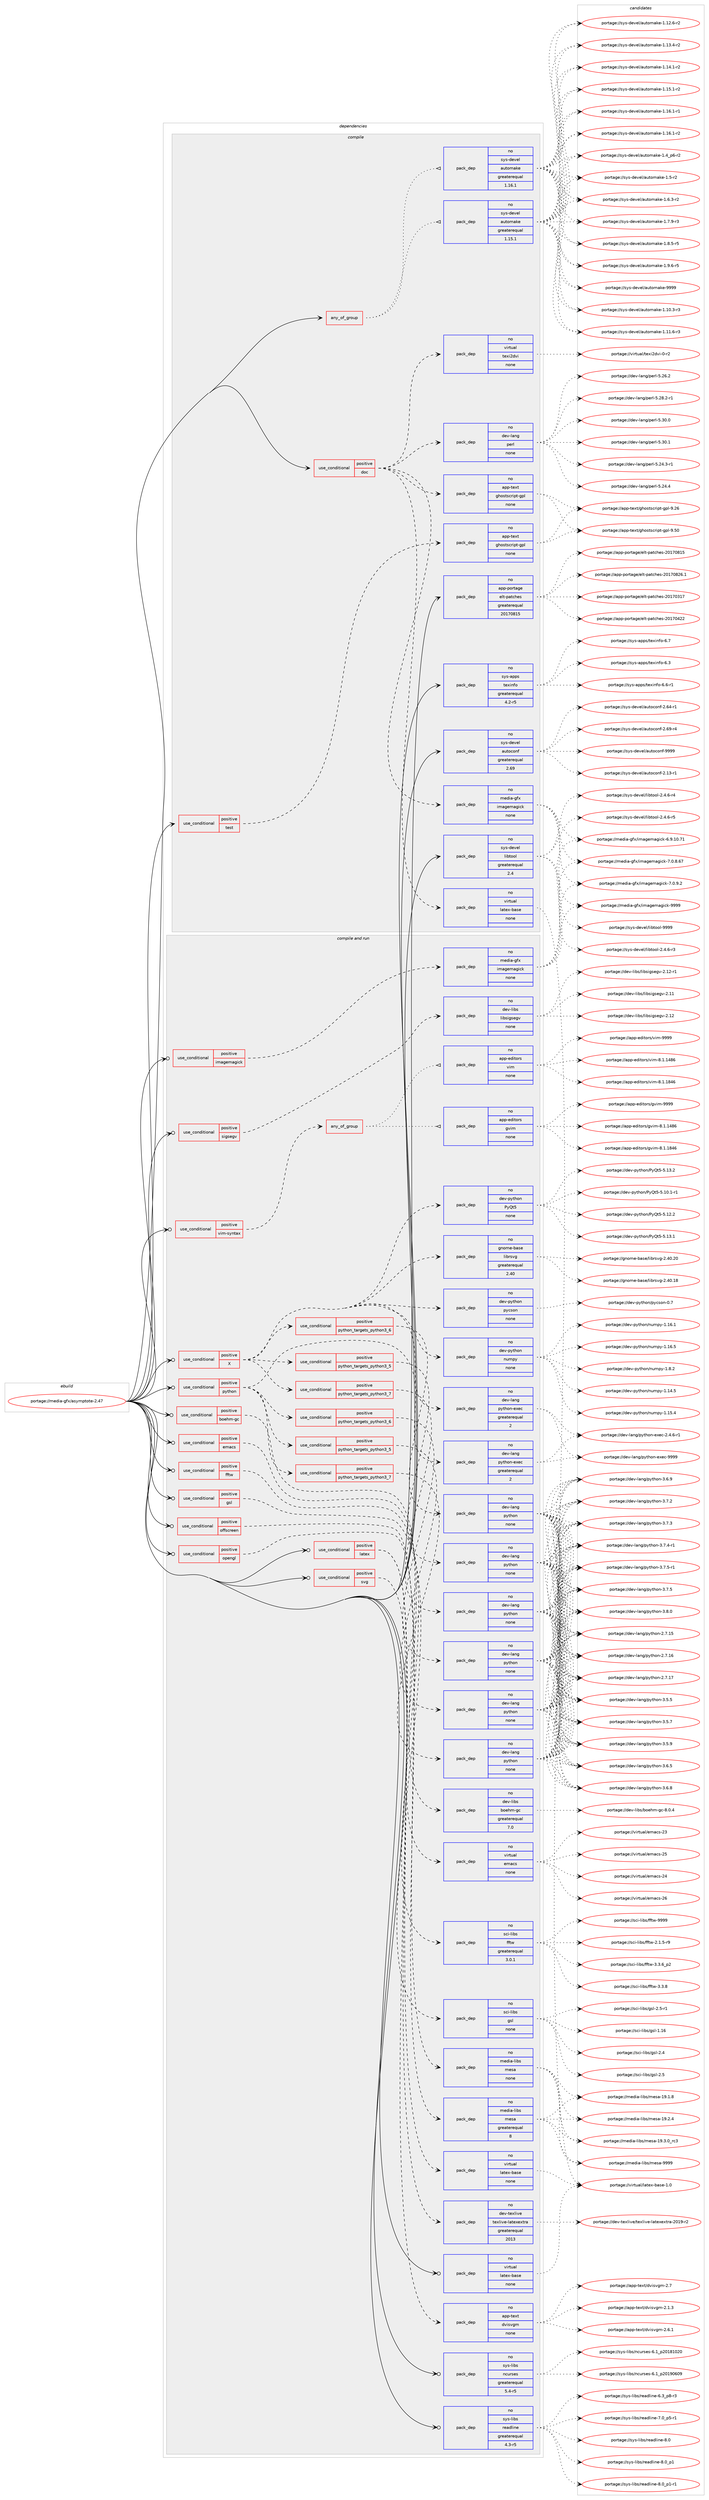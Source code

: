 digraph prolog {

# *************
# Graph options
# *************

newrank=true;
concentrate=true;
compound=true;
graph [rankdir=LR,fontname=Helvetica,fontsize=10,ranksep=1.5];#, ranksep=2.5, nodesep=0.2];
edge  [arrowhead=vee];
node  [fontname=Helvetica,fontsize=10];

# **********
# The ebuild
# **********

subgraph cluster_leftcol {
color=gray;
rank=same;
label=<<i>ebuild</i>>;
id [label="portage://media-gfx/asymptote-2.47", color=red, width=4, href="../media-gfx/asymptote-2.47.svg"];
}

# ****************
# The dependencies
# ****************

subgraph cluster_midcol {
color=gray;
label=<<i>dependencies</i>>;
subgraph cluster_compile {
fillcolor="#eeeeee";
style=filled;
label=<<i>compile</i>>;
subgraph any4912 {
dependency310924 [label=<<TABLE BORDER="0" CELLBORDER="1" CELLSPACING="0" CELLPADDING="4"><TR><TD CELLPADDING="10">any_of_group</TD></TR></TABLE>>, shape=none, color=red];subgraph pack228084 {
dependency310925 [label=<<TABLE BORDER="0" CELLBORDER="1" CELLSPACING="0" CELLPADDING="4" WIDTH="220"><TR><TD ROWSPAN="6" CELLPADDING="30">pack_dep</TD></TR><TR><TD WIDTH="110">no</TD></TR><TR><TD>sys-devel</TD></TR><TR><TD>automake</TD></TR><TR><TD>greaterequal</TD></TR><TR><TD>1.16.1</TD></TR></TABLE>>, shape=none, color=blue];
}
dependency310924:e -> dependency310925:w [weight=20,style="dotted",arrowhead="oinv"];
subgraph pack228085 {
dependency310926 [label=<<TABLE BORDER="0" CELLBORDER="1" CELLSPACING="0" CELLPADDING="4" WIDTH="220"><TR><TD ROWSPAN="6" CELLPADDING="30">pack_dep</TD></TR><TR><TD WIDTH="110">no</TD></TR><TR><TD>sys-devel</TD></TR><TR><TD>automake</TD></TR><TR><TD>greaterequal</TD></TR><TR><TD>1.15.1</TD></TR></TABLE>>, shape=none, color=blue];
}
dependency310924:e -> dependency310926:w [weight=20,style="dotted",arrowhead="oinv"];
}
id:e -> dependency310924:w [weight=20,style="solid",arrowhead="vee"];
subgraph cond77819 {
dependency310927 [label=<<TABLE BORDER="0" CELLBORDER="1" CELLSPACING="0" CELLPADDING="4"><TR><TD ROWSPAN="3" CELLPADDING="10">use_conditional</TD></TR><TR><TD>positive</TD></TR><TR><TD>doc</TD></TR></TABLE>>, shape=none, color=red];
subgraph pack228086 {
dependency310928 [label=<<TABLE BORDER="0" CELLBORDER="1" CELLSPACING="0" CELLPADDING="4" WIDTH="220"><TR><TD ROWSPAN="6" CELLPADDING="30">pack_dep</TD></TR><TR><TD WIDTH="110">no</TD></TR><TR><TD>dev-lang</TD></TR><TR><TD>perl</TD></TR><TR><TD>none</TD></TR><TR><TD></TD></TR></TABLE>>, shape=none, color=blue];
}
dependency310927:e -> dependency310928:w [weight=20,style="dashed",arrowhead="vee"];
subgraph pack228087 {
dependency310929 [label=<<TABLE BORDER="0" CELLBORDER="1" CELLSPACING="0" CELLPADDING="4" WIDTH="220"><TR><TD ROWSPAN="6" CELLPADDING="30">pack_dep</TD></TR><TR><TD WIDTH="110">no</TD></TR><TR><TD>media-gfx</TD></TR><TR><TD>imagemagick</TD></TR><TR><TD>none</TD></TR><TR><TD></TD></TR></TABLE>>, shape=none, color=blue];
}
dependency310927:e -> dependency310929:w [weight=20,style="dashed",arrowhead="vee"];
subgraph pack228088 {
dependency310930 [label=<<TABLE BORDER="0" CELLBORDER="1" CELLSPACING="0" CELLPADDING="4" WIDTH="220"><TR><TD ROWSPAN="6" CELLPADDING="30">pack_dep</TD></TR><TR><TD WIDTH="110">no</TD></TR><TR><TD>virtual</TD></TR><TR><TD>texi2dvi</TD></TR><TR><TD>none</TD></TR><TR><TD></TD></TR></TABLE>>, shape=none, color=blue];
}
dependency310927:e -> dependency310930:w [weight=20,style="dashed",arrowhead="vee"];
subgraph pack228089 {
dependency310931 [label=<<TABLE BORDER="0" CELLBORDER="1" CELLSPACING="0" CELLPADDING="4" WIDTH="220"><TR><TD ROWSPAN="6" CELLPADDING="30">pack_dep</TD></TR><TR><TD WIDTH="110">no</TD></TR><TR><TD>virtual</TD></TR><TR><TD>latex-base</TD></TR><TR><TD>none</TD></TR><TR><TD></TD></TR></TABLE>>, shape=none, color=blue];
}
dependency310927:e -> dependency310931:w [weight=20,style="dashed",arrowhead="vee"];
subgraph pack228090 {
dependency310932 [label=<<TABLE BORDER="0" CELLBORDER="1" CELLSPACING="0" CELLPADDING="4" WIDTH="220"><TR><TD ROWSPAN="6" CELLPADDING="30">pack_dep</TD></TR><TR><TD WIDTH="110">no</TD></TR><TR><TD>app-text</TD></TR><TR><TD>ghostscript-gpl</TD></TR><TR><TD>none</TD></TR><TR><TD></TD></TR></TABLE>>, shape=none, color=blue];
}
dependency310927:e -> dependency310932:w [weight=20,style="dashed",arrowhead="vee"];
}
id:e -> dependency310927:w [weight=20,style="solid",arrowhead="vee"];
subgraph cond77820 {
dependency310933 [label=<<TABLE BORDER="0" CELLBORDER="1" CELLSPACING="0" CELLPADDING="4"><TR><TD ROWSPAN="3" CELLPADDING="10">use_conditional</TD></TR><TR><TD>positive</TD></TR><TR><TD>test</TD></TR></TABLE>>, shape=none, color=red];
subgraph pack228091 {
dependency310934 [label=<<TABLE BORDER="0" CELLBORDER="1" CELLSPACING="0" CELLPADDING="4" WIDTH="220"><TR><TD ROWSPAN="6" CELLPADDING="30">pack_dep</TD></TR><TR><TD WIDTH="110">no</TD></TR><TR><TD>app-text</TD></TR><TR><TD>ghostscript-gpl</TD></TR><TR><TD>none</TD></TR><TR><TD></TD></TR></TABLE>>, shape=none, color=blue];
}
dependency310933:e -> dependency310934:w [weight=20,style="dashed",arrowhead="vee"];
}
id:e -> dependency310933:w [weight=20,style="solid",arrowhead="vee"];
subgraph pack228092 {
dependency310935 [label=<<TABLE BORDER="0" CELLBORDER="1" CELLSPACING="0" CELLPADDING="4" WIDTH="220"><TR><TD ROWSPAN="6" CELLPADDING="30">pack_dep</TD></TR><TR><TD WIDTH="110">no</TD></TR><TR><TD>app-portage</TD></TR><TR><TD>elt-patches</TD></TR><TR><TD>greaterequal</TD></TR><TR><TD>20170815</TD></TR></TABLE>>, shape=none, color=blue];
}
id:e -> dependency310935:w [weight=20,style="solid",arrowhead="vee"];
subgraph pack228093 {
dependency310936 [label=<<TABLE BORDER="0" CELLBORDER="1" CELLSPACING="0" CELLPADDING="4" WIDTH="220"><TR><TD ROWSPAN="6" CELLPADDING="30">pack_dep</TD></TR><TR><TD WIDTH="110">no</TD></TR><TR><TD>sys-apps</TD></TR><TR><TD>texinfo</TD></TR><TR><TD>greaterequal</TD></TR><TR><TD>4.2-r5</TD></TR></TABLE>>, shape=none, color=blue];
}
id:e -> dependency310936:w [weight=20,style="solid",arrowhead="vee"];
subgraph pack228094 {
dependency310937 [label=<<TABLE BORDER="0" CELLBORDER="1" CELLSPACING="0" CELLPADDING="4" WIDTH="220"><TR><TD ROWSPAN="6" CELLPADDING="30">pack_dep</TD></TR><TR><TD WIDTH="110">no</TD></TR><TR><TD>sys-devel</TD></TR><TR><TD>autoconf</TD></TR><TR><TD>greaterequal</TD></TR><TR><TD>2.69</TD></TR></TABLE>>, shape=none, color=blue];
}
id:e -> dependency310937:w [weight=20,style="solid",arrowhead="vee"];
subgraph pack228095 {
dependency310938 [label=<<TABLE BORDER="0" CELLBORDER="1" CELLSPACING="0" CELLPADDING="4" WIDTH="220"><TR><TD ROWSPAN="6" CELLPADDING="30">pack_dep</TD></TR><TR><TD WIDTH="110">no</TD></TR><TR><TD>sys-devel</TD></TR><TR><TD>libtool</TD></TR><TR><TD>greaterequal</TD></TR><TR><TD>2.4</TD></TR></TABLE>>, shape=none, color=blue];
}
id:e -> dependency310938:w [weight=20,style="solid",arrowhead="vee"];
}
subgraph cluster_compileandrun {
fillcolor="#eeeeee";
style=filled;
label=<<i>compile and run</i>>;
subgraph cond77821 {
dependency310939 [label=<<TABLE BORDER="0" CELLBORDER="1" CELLSPACING="0" CELLPADDING="4"><TR><TD ROWSPAN="3" CELLPADDING="10">use_conditional</TD></TR><TR><TD>positive</TD></TR><TR><TD>X</TD></TR></TABLE>>, shape=none, color=red];
subgraph cond77822 {
dependency310940 [label=<<TABLE BORDER="0" CELLBORDER="1" CELLSPACING="0" CELLPADDING="4"><TR><TD ROWSPAN="3" CELLPADDING="10">use_conditional</TD></TR><TR><TD>positive</TD></TR><TR><TD>python_targets_python3_5</TD></TR></TABLE>>, shape=none, color=red];
subgraph pack228096 {
dependency310941 [label=<<TABLE BORDER="0" CELLBORDER="1" CELLSPACING="0" CELLPADDING="4" WIDTH="220"><TR><TD ROWSPAN="6" CELLPADDING="30">pack_dep</TD></TR><TR><TD WIDTH="110">no</TD></TR><TR><TD>dev-lang</TD></TR><TR><TD>python</TD></TR><TR><TD>none</TD></TR><TR><TD></TD></TR></TABLE>>, shape=none, color=blue];
}
dependency310940:e -> dependency310941:w [weight=20,style="dashed",arrowhead="vee"];
}
dependency310939:e -> dependency310940:w [weight=20,style="dashed",arrowhead="vee"];
subgraph cond77823 {
dependency310942 [label=<<TABLE BORDER="0" CELLBORDER="1" CELLSPACING="0" CELLPADDING="4"><TR><TD ROWSPAN="3" CELLPADDING="10">use_conditional</TD></TR><TR><TD>positive</TD></TR><TR><TD>python_targets_python3_6</TD></TR></TABLE>>, shape=none, color=red];
subgraph pack228097 {
dependency310943 [label=<<TABLE BORDER="0" CELLBORDER="1" CELLSPACING="0" CELLPADDING="4" WIDTH="220"><TR><TD ROWSPAN="6" CELLPADDING="30">pack_dep</TD></TR><TR><TD WIDTH="110">no</TD></TR><TR><TD>dev-lang</TD></TR><TR><TD>python</TD></TR><TR><TD>none</TD></TR><TR><TD></TD></TR></TABLE>>, shape=none, color=blue];
}
dependency310942:e -> dependency310943:w [weight=20,style="dashed",arrowhead="vee"];
}
dependency310939:e -> dependency310942:w [weight=20,style="dashed",arrowhead="vee"];
subgraph cond77824 {
dependency310944 [label=<<TABLE BORDER="0" CELLBORDER="1" CELLSPACING="0" CELLPADDING="4"><TR><TD ROWSPAN="3" CELLPADDING="10">use_conditional</TD></TR><TR><TD>positive</TD></TR><TR><TD>python_targets_python3_7</TD></TR></TABLE>>, shape=none, color=red];
subgraph pack228098 {
dependency310945 [label=<<TABLE BORDER="0" CELLBORDER="1" CELLSPACING="0" CELLPADDING="4" WIDTH="220"><TR><TD ROWSPAN="6" CELLPADDING="30">pack_dep</TD></TR><TR><TD WIDTH="110">no</TD></TR><TR><TD>dev-lang</TD></TR><TR><TD>python</TD></TR><TR><TD>none</TD></TR><TR><TD></TD></TR></TABLE>>, shape=none, color=blue];
}
dependency310944:e -> dependency310945:w [weight=20,style="dashed",arrowhead="vee"];
}
dependency310939:e -> dependency310944:w [weight=20,style="dashed",arrowhead="vee"];
subgraph pack228099 {
dependency310946 [label=<<TABLE BORDER="0" CELLBORDER="1" CELLSPACING="0" CELLPADDING="4" WIDTH="220"><TR><TD ROWSPAN="6" CELLPADDING="30">pack_dep</TD></TR><TR><TD WIDTH="110">no</TD></TR><TR><TD>dev-lang</TD></TR><TR><TD>python-exec</TD></TR><TR><TD>greaterequal</TD></TR><TR><TD>2</TD></TR></TABLE>>, shape=none, color=blue];
}
dependency310939:e -> dependency310946:w [weight=20,style="dashed",arrowhead="vee"];
subgraph pack228100 {
dependency310947 [label=<<TABLE BORDER="0" CELLBORDER="1" CELLSPACING="0" CELLPADDING="4" WIDTH="220"><TR><TD ROWSPAN="6" CELLPADDING="30">pack_dep</TD></TR><TR><TD WIDTH="110">no</TD></TR><TR><TD>dev-python</TD></TR><TR><TD>PyQt5</TD></TR><TR><TD>none</TD></TR><TR><TD></TD></TR></TABLE>>, shape=none, color=blue];
}
dependency310939:e -> dependency310947:w [weight=20,style="dashed",arrowhead="vee"];
subgraph pack228101 {
dependency310948 [label=<<TABLE BORDER="0" CELLBORDER="1" CELLSPACING="0" CELLPADDING="4" WIDTH="220"><TR><TD ROWSPAN="6" CELLPADDING="30">pack_dep</TD></TR><TR><TD WIDTH="110">no</TD></TR><TR><TD>dev-python</TD></TR><TR><TD>numpy</TD></TR><TR><TD>none</TD></TR><TR><TD></TD></TR></TABLE>>, shape=none, color=blue];
}
dependency310939:e -> dependency310948:w [weight=20,style="dashed",arrowhead="vee"];
subgraph pack228102 {
dependency310949 [label=<<TABLE BORDER="0" CELLBORDER="1" CELLSPACING="0" CELLPADDING="4" WIDTH="220"><TR><TD ROWSPAN="6" CELLPADDING="30">pack_dep</TD></TR><TR><TD WIDTH="110">no</TD></TR><TR><TD>dev-python</TD></TR><TR><TD>pycson</TD></TR><TR><TD>none</TD></TR><TR><TD></TD></TR></TABLE>>, shape=none, color=blue];
}
dependency310939:e -> dependency310949:w [weight=20,style="dashed",arrowhead="vee"];
subgraph pack228103 {
dependency310950 [label=<<TABLE BORDER="0" CELLBORDER="1" CELLSPACING="0" CELLPADDING="4" WIDTH="220"><TR><TD ROWSPAN="6" CELLPADDING="30">pack_dep</TD></TR><TR><TD WIDTH="110">no</TD></TR><TR><TD>gnome-base</TD></TR><TR><TD>librsvg</TD></TR><TR><TD>greaterequal</TD></TR><TR><TD>2.40</TD></TR></TABLE>>, shape=none, color=blue];
}
dependency310939:e -> dependency310950:w [weight=20,style="dashed",arrowhead="vee"];
}
id:e -> dependency310939:w [weight=20,style="solid",arrowhead="odotvee"];
subgraph cond77825 {
dependency310951 [label=<<TABLE BORDER="0" CELLBORDER="1" CELLSPACING="0" CELLPADDING="4"><TR><TD ROWSPAN="3" CELLPADDING="10">use_conditional</TD></TR><TR><TD>positive</TD></TR><TR><TD>boehm-gc</TD></TR></TABLE>>, shape=none, color=red];
subgraph pack228104 {
dependency310952 [label=<<TABLE BORDER="0" CELLBORDER="1" CELLSPACING="0" CELLPADDING="4" WIDTH="220"><TR><TD ROWSPAN="6" CELLPADDING="30">pack_dep</TD></TR><TR><TD WIDTH="110">no</TD></TR><TR><TD>dev-libs</TD></TR><TR><TD>boehm-gc</TD></TR><TR><TD>greaterequal</TD></TR><TR><TD>7.0</TD></TR></TABLE>>, shape=none, color=blue];
}
dependency310951:e -> dependency310952:w [weight=20,style="dashed",arrowhead="vee"];
}
id:e -> dependency310951:w [weight=20,style="solid",arrowhead="odotvee"];
subgraph cond77826 {
dependency310953 [label=<<TABLE BORDER="0" CELLBORDER="1" CELLSPACING="0" CELLPADDING="4"><TR><TD ROWSPAN="3" CELLPADDING="10">use_conditional</TD></TR><TR><TD>positive</TD></TR><TR><TD>emacs</TD></TR></TABLE>>, shape=none, color=red];
subgraph pack228105 {
dependency310954 [label=<<TABLE BORDER="0" CELLBORDER="1" CELLSPACING="0" CELLPADDING="4" WIDTH="220"><TR><TD ROWSPAN="6" CELLPADDING="30">pack_dep</TD></TR><TR><TD WIDTH="110">no</TD></TR><TR><TD>virtual</TD></TR><TR><TD>emacs</TD></TR><TR><TD>none</TD></TR><TR><TD></TD></TR></TABLE>>, shape=none, color=blue];
}
dependency310953:e -> dependency310954:w [weight=20,style="dashed",arrowhead="vee"];
}
id:e -> dependency310953:w [weight=20,style="solid",arrowhead="odotvee"];
subgraph cond77827 {
dependency310955 [label=<<TABLE BORDER="0" CELLBORDER="1" CELLSPACING="0" CELLPADDING="4"><TR><TD ROWSPAN="3" CELLPADDING="10">use_conditional</TD></TR><TR><TD>positive</TD></TR><TR><TD>fftw</TD></TR></TABLE>>, shape=none, color=red];
subgraph pack228106 {
dependency310956 [label=<<TABLE BORDER="0" CELLBORDER="1" CELLSPACING="0" CELLPADDING="4" WIDTH="220"><TR><TD ROWSPAN="6" CELLPADDING="30">pack_dep</TD></TR><TR><TD WIDTH="110">no</TD></TR><TR><TD>sci-libs</TD></TR><TR><TD>fftw</TD></TR><TR><TD>greaterequal</TD></TR><TR><TD>3.0.1</TD></TR></TABLE>>, shape=none, color=blue];
}
dependency310955:e -> dependency310956:w [weight=20,style="dashed",arrowhead="vee"];
}
id:e -> dependency310955:w [weight=20,style="solid",arrowhead="odotvee"];
subgraph cond77828 {
dependency310957 [label=<<TABLE BORDER="0" CELLBORDER="1" CELLSPACING="0" CELLPADDING="4"><TR><TD ROWSPAN="3" CELLPADDING="10">use_conditional</TD></TR><TR><TD>positive</TD></TR><TR><TD>gsl</TD></TR></TABLE>>, shape=none, color=red];
subgraph pack228107 {
dependency310958 [label=<<TABLE BORDER="0" CELLBORDER="1" CELLSPACING="0" CELLPADDING="4" WIDTH="220"><TR><TD ROWSPAN="6" CELLPADDING="30">pack_dep</TD></TR><TR><TD WIDTH="110">no</TD></TR><TR><TD>sci-libs</TD></TR><TR><TD>gsl</TD></TR><TR><TD>none</TD></TR><TR><TD></TD></TR></TABLE>>, shape=none, color=blue];
}
dependency310957:e -> dependency310958:w [weight=20,style="dashed",arrowhead="vee"];
}
id:e -> dependency310957:w [weight=20,style="solid",arrowhead="odotvee"];
subgraph cond77829 {
dependency310959 [label=<<TABLE BORDER="0" CELLBORDER="1" CELLSPACING="0" CELLPADDING="4"><TR><TD ROWSPAN="3" CELLPADDING="10">use_conditional</TD></TR><TR><TD>positive</TD></TR><TR><TD>imagemagick</TD></TR></TABLE>>, shape=none, color=red];
subgraph pack228108 {
dependency310960 [label=<<TABLE BORDER="0" CELLBORDER="1" CELLSPACING="0" CELLPADDING="4" WIDTH="220"><TR><TD ROWSPAN="6" CELLPADDING="30">pack_dep</TD></TR><TR><TD WIDTH="110">no</TD></TR><TR><TD>media-gfx</TD></TR><TR><TD>imagemagick</TD></TR><TR><TD>none</TD></TR><TR><TD></TD></TR></TABLE>>, shape=none, color=blue];
}
dependency310959:e -> dependency310960:w [weight=20,style="dashed",arrowhead="vee"];
}
id:e -> dependency310959:w [weight=20,style="solid",arrowhead="odotvee"];
subgraph cond77830 {
dependency310961 [label=<<TABLE BORDER="0" CELLBORDER="1" CELLSPACING="0" CELLPADDING="4"><TR><TD ROWSPAN="3" CELLPADDING="10">use_conditional</TD></TR><TR><TD>positive</TD></TR><TR><TD>latex</TD></TR></TABLE>>, shape=none, color=red];
subgraph pack228109 {
dependency310962 [label=<<TABLE BORDER="0" CELLBORDER="1" CELLSPACING="0" CELLPADDING="4" WIDTH="220"><TR><TD ROWSPAN="6" CELLPADDING="30">pack_dep</TD></TR><TR><TD WIDTH="110">no</TD></TR><TR><TD>virtual</TD></TR><TR><TD>latex-base</TD></TR><TR><TD>none</TD></TR><TR><TD></TD></TR></TABLE>>, shape=none, color=blue];
}
dependency310961:e -> dependency310962:w [weight=20,style="dashed",arrowhead="vee"];
subgraph pack228110 {
dependency310963 [label=<<TABLE BORDER="0" CELLBORDER="1" CELLSPACING="0" CELLPADDING="4" WIDTH="220"><TR><TD ROWSPAN="6" CELLPADDING="30">pack_dep</TD></TR><TR><TD WIDTH="110">no</TD></TR><TR><TD>dev-texlive</TD></TR><TR><TD>texlive-latexextra</TD></TR><TR><TD>greaterequal</TD></TR><TR><TD>2013</TD></TR></TABLE>>, shape=none, color=blue];
}
dependency310961:e -> dependency310963:w [weight=20,style="dashed",arrowhead="vee"];
}
id:e -> dependency310961:w [weight=20,style="solid",arrowhead="odotvee"];
subgraph cond77831 {
dependency310964 [label=<<TABLE BORDER="0" CELLBORDER="1" CELLSPACING="0" CELLPADDING="4"><TR><TD ROWSPAN="3" CELLPADDING="10">use_conditional</TD></TR><TR><TD>positive</TD></TR><TR><TD>offscreen</TD></TR></TABLE>>, shape=none, color=red];
subgraph pack228111 {
dependency310965 [label=<<TABLE BORDER="0" CELLBORDER="1" CELLSPACING="0" CELLPADDING="4" WIDTH="220"><TR><TD ROWSPAN="6" CELLPADDING="30">pack_dep</TD></TR><TR><TD WIDTH="110">no</TD></TR><TR><TD>media-libs</TD></TR><TR><TD>mesa</TD></TR><TR><TD>none</TD></TR><TR><TD></TD></TR></TABLE>>, shape=none, color=blue];
}
dependency310964:e -> dependency310965:w [weight=20,style="dashed",arrowhead="vee"];
}
id:e -> dependency310964:w [weight=20,style="solid",arrowhead="odotvee"];
subgraph cond77832 {
dependency310966 [label=<<TABLE BORDER="0" CELLBORDER="1" CELLSPACING="0" CELLPADDING="4"><TR><TD ROWSPAN="3" CELLPADDING="10">use_conditional</TD></TR><TR><TD>positive</TD></TR><TR><TD>opengl</TD></TR></TABLE>>, shape=none, color=red];
subgraph pack228112 {
dependency310967 [label=<<TABLE BORDER="0" CELLBORDER="1" CELLSPACING="0" CELLPADDING="4" WIDTH="220"><TR><TD ROWSPAN="6" CELLPADDING="30">pack_dep</TD></TR><TR><TD WIDTH="110">no</TD></TR><TR><TD>media-libs</TD></TR><TR><TD>mesa</TD></TR><TR><TD>greaterequal</TD></TR><TR><TD>8</TD></TR></TABLE>>, shape=none, color=blue];
}
dependency310966:e -> dependency310967:w [weight=20,style="dashed",arrowhead="vee"];
}
id:e -> dependency310966:w [weight=20,style="solid",arrowhead="odotvee"];
subgraph cond77833 {
dependency310968 [label=<<TABLE BORDER="0" CELLBORDER="1" CELLSPACING="0" CELLPADDING="4"><TR><TD ROWSPAN="3" CELLPADDING="10">use_conditional</TD></TR><TR><TD>positive</TD></TR><TR><TD>python</TD></TR></TABLE>>, shape=none, color=red];
subgraph cond77834 {
dependency310969 [label=<<TABLE BORDER="0" CELLBORDER="1" CELLSPACING="0" CELLPADDING="4"><TR><TD ROWSPAN="3" CELLPADDING="10">use_conditional</TD></TR><TR><TD>positive</TD></TR><TR><TD>python_targets_python3_5</TD></TR></TABLE>>, shape=none, color=red];
subgraph pack228113 {
dependency310970 [label=<<TABLE BORDER="0" CELLBORDER="1" CELLSPACING="0" CELLPADDING="4" WIDTH="220"><TR><TD ROWSPAN="6" CELLPADDING="30">pack_dep</TD></TR><TR><TD WIDTH="110">no</TD></TR><TR><TD>dev-lang</TD></TR><TR><TD>python</TD></TR><TR><TD>none</TD></TR><TR><TD></TD></TR></TABLE>>, shape=none, color=blue];
}
dependency310969:e -> dependency310970:w [weight=20,style="dashed",arrowhead="vee"];
}
dependency310968:e -> dependency310969:w [weight=20,style="dashed",arrowhead="vee"];
subgraph cond77835 {
dependency310971 [label=<<TABLE BORDER="0" CELLBORDER="1" CELLSPACING="0" CELLPADDING="4"><TR><TD ROWSPAN="3" CELLPADDING="10">use_conditional</TD></TR><TR><TD>positive</TD></TR><TR><TD>python_targets_python3_6</TD></TR></TABLE>>, shape=none, color=red];
subgraph pack228114 {
dependency310972 [label=<<TABLE BORDER="0" CELLBORDER="1" CELLSPACING="0" CELLPADDING="4" WIDTH="220"><TR><TD ROWSPAN="6" CELLPADDING="30">pack_dep</TD></TR><TR><TD WIDTH="110">no</TD></TR><TR><TD>dev-lang</TD></TR><TR><TD>python</TD></TR><TR><TD>none</TD></TR><TR><TD></TD></TR></TABLE>>, shape=none, color=blue];
}
dependency310971:e -> dependency310972:w [weight=20,style="dashed",arrowhead="vee"];
}
dependency310968:e -> dependency310971:w [weight=20,style="dashed",arrowhead="vee"];
subgraph cond77836 {
dependency310973 [label=<<TABLE BORDER="0" CELLBORDER="1" CELLSPACING="0" CELLPADDING="4"><TR><TD ROWSPAN="3" CELLPADDING="10">use_conditional</TD></TR><TR><TD>positive</TD></TR><TR><TD>python_targets_python3_7</TD></TR></TABLE>>, shape=none, color=red];
subgraph pack228115 {
dependency310974 [label=<<TABLE BORDER="0" CELLBORDER="1" CELLSPACING="0" CELLPADDING="4" WIDTH="220"><TR><TD ROWSPAN="6" CELLPADDING="30">pack_dep</TD></TR><TR><TD WIDTH="110">no</TD></TR><TR><TD>dev-lang</TD></TR><TR><TD>python</TD></TR><TR><TD>none</TD></TR><TR><TD></TD></TR></TABLE>>, shape=none, color=blue];
}
dependency310973:e -> dependency310974:w [weight=20,style="dashed",arrowhead="vee"];
}
dependency310968:e -> dependency310973:w [weight=20,style="dashed",arrowhead="vee"];
subgraph pack228116 {
dependency310975 [label=<<TABLE BORDER="0" CELLBORDER="1" CELLSPACING="0" CELLPADDING="4" WIDTH="220"><TR><TD ROWSPAN="6" CELLPADDING="30">pack_dep</TD></TR><TR><TD WIDTH="110">no</TD></TR><TR><TD>dev-lang</TD></TR><TR><TD>python-exec</TD></TR><TR><TD>greaterequal</TD></TR><TR><TD>2</TD></TR></TABLE>>, shape=none, color=blue];
}
dependency310968:e -> dependency310975:w [weight=20,style="dashed",arrowhead="vee"];
}
id:e -> dependency310968:w [weight=20,style="solid",arrowhead="odotvee"];
subgraph cond77837 {
dependency310976 [label=<<TABLE BORDER="0" CELLBORDER="1" CELLSPACING="0" CELLPADDING="4"><TR><TD ROWSPAN="3" CELLPADDING="10">use_conditional</TD></TR><TR><TD>positive</TD></TR><TR><TD>sigsegv</TD></TR></TABLE>>, shape=none, color=red];
subgraph pack228117 {
dependency310977 [label=<<TABLE BORDER="0" CELLBORDER="1" CELLSPACING="0" CELLPADDING="4" WIDTH="220"><TR><TD ROWSPAN="6" CELLPADDING="30">pack_dep</TD></TR><TR><TD WIDTH="110">no</TD></TR><TR><TD>dev-libs</TD></TR><TR><TD>libsigsegv</TD></TR><TR><TD>none</TD></TR><TR><TD></TD></TR></TABLE>>, shape=none, color=blue];
}
dependency310976:e -> dependency310977:w [weight=20,style="dashed",arrowhead="vee"];
}
id:e -> dependency310976:w [weight=20,style="solid",arrowhead="odotvee"];
subgraph cond77838 {
dependency310978 [label=<<TABLE BORDER="0" CELLBORDER="1" CELLSPACING="0" CELLPADDING="4"><TR><TD ROWSPAN="3" CELLPADDING="10">use_conditional</TD></TR><TR><TD>positive</TD></TR><TR><TD>svg</TD></TR></TABLE>>, shape=none, color=red];
subgraph pack228118 {
dependency310979 [label=<<TABLE BORDER="0" CELLBORDER="1" CELLSPACING="0" CELLPADDING="4" WIDTH="220"><TR><TD ROWSPAN="6" CELLPADDING="30">pack_dep</TD></TR><TR><TD WIDTH="110">no</TD></TR><TR><TD>app-text</TD></TR><TR><TD>dvisvgm</TD></TR><TR><TD>none</TD></TR><TR><TD></TD></TR></TABLE>>, shape=none, color=blue];
}
dependency310978:e -> dependency310979:w [weight=20,style="dashed",arrowhead="vee"];
}
id:e -> dependency310978:w [weight=20,style="solid",arrowhead="odotvee"];
subgraph cond77839 {
dependency310980 [label=<<TABLE BORDER="0" CELLBORDER="1" CELLSPACING="0" CELLPADDING="4"><TR><TD ROWSPAN="3" CELLPADDING="10">use_conditional</TD></TR><TR><TD>positive</TD></TR><TR><TD>vim-syntax</TD></TR></TABLE>>, shape=none, color=red];
subgraph any4913 {
dependency310981 [label=<<TABLE BORDER="0" CELLBORDER="1" CELLSPACING="0" CELLPADDING="4"><TR><TD CELLPADDING="10">any_of_group</TD></TR></TABLE>>, shape=none, color=red];subgraph pack228119 {
dependency310982 [label=<<TABLE BORDER="0" CELLBORDER="1" CELLSPACING="0" CELLPADDING="4" WIDTH="220"><TR><TD ROWSPAN="6" CELLPADDING="30">pack_dep</TD></TR><TR><TD WIDTH="110">no</TD></TR><TR><TD>app-editors</TD></TR><TR><TD>vim</TD></TR><TR><TD>none</TD></TR><TR><TD></TD></TR></TABLE>>, shape=none, color=blue];
}
dependency310981:e -> dependency310982:w [weight=20,style="dotted",arrowhead="oinv"];
subgraph pack228120 {
dependency310983 [label=<<TABLE BORDER="0" CELLBORDER="1" CELLSPACING="0" CELLPADDING="4" WIDTH="220"><TR><TD ROWSPAN="6" CELLPADDING="30">pack_dep</TD></TR><TR><TD WIDTH="110">no</TD></TR><TR><TD>app-editors</TD></TR><TR><TD>gvim</TD></TR><TR><TD>none</TD></TR><TR><TD></TD></TR></TABLE>>, shape=none, color=blue];
}
dependency310981:e -> dependency310983:w [weight=20,style="dotted",arrowhead="oinv"];
}
dependency310980:e -> dependency310981:w [weight=20,style="dashed",arrowhead="vee"];
}
id:e -> dependency310980:w [weight=20,style="solid",arrowhead="odotvee"];
subgraph pack228121 {
dependency310984 [label=<<TABLE BORDER="0" CELLBORDER="1" CELLSPACING="0" CELLPADDING="4" WIDTH="220"><TR><TD ROWSPAN="6" CELLPADDING="30">pack_dep</TD></TR><TR><TD WIDTH="110">no</TD></TR><TR><TD>sys-libs</TD></TR><TR><TD>ncurses</TD></TR><TR><TD>greaterequal</TD></TR><TR><TD>5.4-r5</TD></TR></TABLE>>, shape=none, color=blue];
}
id:e -> dependency310984:w [weight=20,style="solid",arrowhead="odotvee"];
subgraph pack228122 {
dependency310985 [label=<<TABLE BORDER="0" CELLBORDER="1" CELLSPACING="0" CELLPADDING="4" WIDTH="220"><TR><TD ROWSPAN="6" CELLPADDING="30">pack_dep</TD></TR><TR><TD WIDTH="110">no</TD></TR><TR><TD>sys-libs</TD></TR><TR><TD>readline</TD></TR><TR><TD>greaterequal</TD></TR><TR><TD>4.3-r5</TD></TR></TABLE>>, shape=none, color=blue];
}
id:e -> dependency310985:w [weight=20,style="solid",arrowhead="odotvee"];
subgraph pack228123 {
dependency310986 [label=<<TABLE BORDER="0" CELLBORDER="1" CELLSPACING="0" CELLPADDING="4" WIDTH="220"><TR><TD ROWSPAN="6" CELLPADDING="30">pack_dep</TD></TR><TR><TD WIDTH="110">no</TD></TR><TR><TD>virtual</TD></TR><TR><TD>latex-base</TD></TR><TR><TD>none</TD></TR><TR><TD></TD></TR></TABLE>>, shape=none, color=blue];
}
id:e -> dependency310986:w [weight=20,style="solid",arrowhead="odotvee"];
}
subgraph cluster_run {
fillcolor="#eeeeee";
style=filled;
label=<<i>run</i>>;
}
}

# **************
# The candidates
# **************

subgraph cluster_choices {
rank=same;
color=gray;
label=<<i>candidates</i>>;

subgraph choice228084 {
color=black;
nodesep=1;
choiceportage11512111545100101118101108479711711611110997107101454946494846514511451 [label="portage://sys-devel/automake-1.10.3-r3", color=red, width=4,href="../sys-devel/automake-1.10.3-r3.svg"];
choiceportage11512111545100101118101108479711711611110997107101454946494946544511451 [label="portage://sys-devel/automake-1.11.6-r3", color=red, width=4,href="../sys-devel/automake-1.11.6-r3.svg"];
choiceportage11512111545100101118101108479711711611110997107101454946495046544511450 [label="portage://sys-devel/automake-1.12.6-r2", color=red, width=4,href="../sys-devel/automake-1.12.6-r2.svg"];
choiceportage11512111545100101118101108479711711611110997107101454946495146524511450 [label="portage://sys-devel/automake-1.13.4-r2", color=red, width=4,href="../sys-devel/automake-1.13.4-r2.svg"];
choiceportage11512111545100101118101108479711711611110997107101454946495246494511450 [label="portage://sys-devel/automake-1.14.1-r2", color=red, width=4,href="../sys-devel/automake-1.14.1-r2.svg"];
choiceportage11512111545100101118101108479711711611110997107101454946495346494511450 [label="portage://sys-devel/automake-1.15.1-r2", color=red, width=4,href="../sys-devel/automake-1.15.1-r2.svg"];
choiceportage11512111545100101118101108479711711611110997107101454946495446494511449 [label="portage://sys-devel/automake-1.16.1-r1", color=red, width=4,href="../sys-devel/automake-1.16.1-r1.svg"];
choiceportage11512111545100101118101108479711711611110997107101454946495446494511450 [label="portage://sys-devel/automake-1.16.1-r2", color=red, width=4,href="../sys-devel/automake-1.16.1-r2.svg"];
choiceportage115121115451001011181011084797117116111109971071014549465295112544511450 [label="portage://sys-devel/automake-1.4_p6-r2", color=red, width=4,href="../sys-devel/automake-1.4_p6-r2.svg"];
choiceportage11512111545100101118101108479711711611110997107101454946534511450 [label="portage://sys-devel/automake-1.5-r2", color=red, width=4,href="../sys-devel/automake-1.5-r2.svg"];
choiceportage115121115451001011181011084797117116111109971071014549465446514511450 [label="portage://sys-devel/automake-1.6.3-r2", color=red, width=4,href="../sys-devel/automake-1.6.3-r2.svg"];
choiceportage115121115451001011181011084797117116111109971071014549465546574511451 [label="portage://sys-devel/automake-1.7.9-r3", color=red, width=4,href="../sys-devel/automake-1.7.9-r3.svg"];
choiceportage115121115451001011181011084797117116111109971071014549465646534511453 [label="portage://sys-devel/automake-1.8.5-r5", color=red, width=4,href="../sys-devel/automake-1.8.5-r5.svg"];
choiceportage115121115451001011181011084797117116111109971071014549465746544511453 [label="portage://sys-devel/automake-1.9.6-r5", color=red, width=4,href="../sys-devel/automake-1.9.6-r5.svg"];
choiceportage115121115451001011181011084797117116111109971071014557575757 [label="portage://sys-devel/automake-9999", color=red, width=4,href="../sys-devel/automake-9999.svg"];
dependency310925:e -> choiceportage11512111545100101118101108479711711611110997107101454946494846514511451:w [style=dotted,weight="100"];
dependency310925:e -> choiceportage11512111545100101118101108479711711611110997107101454946494946544511451:w [style=dotted,weight="100"];
dependency310925:e -> choiceportage11512111545100101118101108479711711611110997107101454946495046544511450:w [style=dotted,weight="100"];
dependency310925:e -> choiceportage11512111545100101118101108479711711611110997107101454946495146524511450:w [style=dotted,weight="100"];
dependency310925:e -> choiceportage11512111545100101118101108479711711611110997107101454946495246494511450:w [style=dotted,weight="100"];
dependency310925:e -> choiceportage11512111545100101118101108479711711611110997107101454946495346494511450:w [style=dotted,weight="100"];
dependency310925:e -> choiceportage11512111545100101118101108479711711611110997107101454946495446494511449:w [style=dotted,weight="100"];
dependency310925:e -> choiceportage11512111545100101118101108479711711611110997107101454946495446494511450:w [style=dotted,weight="100"];
dependency310925:e -> choiceportage115121115451001011181011084797117116111109971071014549465295112544511450:w [style=dotted,weight="100"];
dependency310925:e -> choiceportage11512111545100101118101108479711711611110997107101454946534511450:w [style=dotted,weight="100"];
dependency310925:e -> choiceportage115121115451001011181011084797117116111109971071014549465446514511450:w [style=dotted,weight="100"];
dependency310925:e -> choiceportage115121115451001011181011084797117116111109971071014549465546574511451:w [style=dotted,weight="100"];
dependency310925:e -> choiceportage115121115451001011181011084797117116111109971071014549465646534511453:w [style=dotted,weight="100"];
dependency310925:e -> choiceportage115121115451001011181011084797117116111109971071014549465746544511453:w [style=dotted,weight="100"];
dependency310925:e -> choiceportage115121115451001011181011084797117116111109971071014557575757:w [style=dotted,weight="100"];
}
subgraph choice228085 {
color=black;
nodesep=1;
choiceportage11512111545100101118101108479711711611110997107101454946494846514511451 [label="portage://sys-devel/automake-1.10.3-r3", color=red, width=4,href="../sys-devel/automake-1.10.3-r3.svg"];
choiceportage11512111545100101118101108479711711611110997107101454946494946544511451 [label="portage://sys-devel/automake-1.11.6-r3", color=red, width=4,href="../sys-devel/automake-1.11.6-r3.svg"];
choiceportage11512111545100101118101108479711711611110997107101454946495046544511450 [label="portage://sys-devel/automake-1.12.6-r2", color=red, width=4,href="../sys-devel/automake-1.12.6-r2.svg"];
choiceportage11512111545100101118101108479711711611110997107101454946495146524511450 [label="portage://sys-devel/automake-1.13.4-r2", color=red, width=4,href="../sys-devel/automake-1.13.4-r2.svg"];
choiceportage11512111545100101118101108479711711611110997107101454946495246494511450 [label="portage://sys-devel/automake-1.14.1-r2", color=red, width=4,href="../sys-devel/automake-1.14.1-r2.svg"];
choiceportage11512111545100101118101108479711711611110997107101454946495346494511450 [label="portage://sys-devel/automake-1.15.1-r2", color=red, width=4,href="../sys-devel/automake-1.15.1-r2.svg"];
choiceportage11512111545100101118101108479711711611110997107101454946495446494511449 [label="portage://sys-devel/automake-1.16.1-r1", color=red, width=4,href="../sys-devel/automake-1.16.1-r1.svg"];
choiceportage11512111545100101118101108479711711611110997107101454946495446494511450 [label="portage://sys-devel/automake-1.16.1-r2", color=red, width=4,href="../sys-devel/automake-1.16.1-r2.svg"];
choiceportage115121115451001011181011084797117116111109971071014549465295112544511450 [label="portage://sys-devel/automake-1.4_p6-r2", color=red, width=4,href="../sys-devel/automake-1.4_p6-r2.svg"];
choiceportage11512111545100101118101108479711711611110997107101454946534511450 [label="portage://sys-devel/automake-1.5-r2", color=red, width=4,href="../sys-devel/automake-1.5-r2.svg"];
choiceportage115121115451001011181011084797117116111109971071014549465446514511450 [label="portage://sys-devel/automake-1.6.3-r2", color=red, width=4,href="../sys-devel/automake-1.6.3-r2.svg"];
choiceportage115121115451001011181011084797117116111109971071014549465546574511451 [label="portage://sys-devel/automake-1.7.9-r3", color=red, width=4,href="../sys-devel/automake-1.7.9-r3.svg"];
choiceportage115121115451001011181011084797117116111109971071014549465646534511453 [label="portage://sys-devel/automake-1.8.5-r5", color=red, width=4,href="../sys-devel/automake-1.8.5-r5.svg"];
choiceportage115121115451001011181011084797117116111109971071014549465746544511453 [label="portage://sys-devel/automake-1.9.6-r5", color=red, width=4,href="../sys-devel/automake-1.9.6-r5.svg"];
choiceportage115121115451001011181011084797117116111109971071014557575757 [label="portage://sys-devel/automake-9999", color=red, width=4,href="../sys-devel/automake-9999.svg"];
dependency310926:e -> choiceportage11512111545100101118101108479711711611110997107101454946494846514511451:w [style=dotted,weight="100"];
dependency310926:e -> choiceportage11512111545100101118101108479711711611110997107101454946494946544511451:w [style=dotted,weight="100"];
dependency310926:e -> choiceportage11512111545100101118101108479711711611110997107101454946495046544511450:w [style=dotted,weight="100"];
dependency310926:e -> choiceportage11512111545100101118101108479711711611110997107101454946495146524511450:w [style=dotted,weight="100"];
dependency310926:e -> choiceportage11512111545100101118101108479711711611110997107101454946495246494511450:w [style=dotted,weight="100"];
dependency310926:e -> choiceportage11512111545100101118101108479711711611110997107101454946495346494511450:w [style=dotted,weight="100"];
dependency310926:e -> choiceportage11512111545100101118101108479711711611110997107101454946495446494511449:w [style=dotted,weight="100"];
dependency310926:e -> choiceportage11512111545100101118101108479711711611110997107101454946495446494511450:w [style=dotted,weight="100"];
dependency310926:e -> choiceportage115121115451001011181011084797117116111109971071014549465295112544511450:w [style=dotted,weight="100"];
dependency310926:e -> choiceportage11512111545100101118101108479711711611110997107101454946534511450:w [style=dotted,weight="100"];
dependency310926:e -> choiceportage115121115451001011181011084797117116111109971071014549465446514511450:w [style=dotted,weight="100"];
dependency310926:e -> choiceportage115121115451001011181011084797117116111109971071014549465546574511451:w [style=dotted,weight="100"];
dependency310926:e -> choiceportage115121115451001011181011084797117116111109971071014549465646534511453:w [style=dotted,weight="100"];
dependency310926:e -> choiceportage115121115451001011181011084797117116111109971071014549465746544511453:w [style=dotted,weight="100"];
dependency310926:e -> choiceportage115121115451001011181011084797117116111109971071014557575757:w [style=dotted,weight="100"];
}
subgraph choice228086 {
color=black;
nodesep=1;
choiceportage100101118451089711010347112101114108455346505246514511449 [label="portage://dev-lang/perl-5.24.3-r1", color=red, width=4,href="../dev-lang/perl-5.24.3-r1.svg"];
choiceportage10010111845108971101034711210111410845534650524652 [label="portage://dev-lang/perl-5.24.4", color=red, width=4,href="../dev-lang/perl-5.24.4.svg"];
choiceportage10010111845108971101034711210111410845534650544650 [label="portage://dev-lang/perl-5.26.2", color=red, width=4,href="../dev-lang/perl-5.26.2.svg"];
choiceportage100101118451089711010347112101114108455346505646504511449 [label="portage://dev-lang/perl-5.28.2-r1", color=red, width=4,href="../dev-lang/perl-5.28.2-r1.svg"];
choiceportage10010111845108971101034711210111410845534651484648 [label="portage://dev-lang/perl-5.30.0", color=red, width=4,href="../dev-lang/perl-5.30.0.svg"];
choiceportage10010111845108971101034711210111410845534651484649 [label="portage://dev-lang/perl-5.30.1", color=red, width=4,href="../dev-lang/perl-5.30.1.svg"];
dependency310928:e -> choiceportage100101118451089711010347112101114108455346505246514511449:w [style=dotted,weight="100"];
dependency310928:e -> choiceportage10010111845108971101034711210111410845534650524652:w [style=dotted,weight="100"];
dependency310928:e -> choiceportage10010111845108971101034711210111410845534650544650:w [style=dotted,weight="100"];
dependency310928:e -> choiceportage100101118451089711010347112101114108455346505646504511449:w [style=dotted,weight="100"];
dependency310928:e -> choiceportage10010111845108971101034711210111410845534651484648:w [style=dotted,weight="100"];
dependency310928:e -> choiceportage10010111845108971101034711210111410845534651484649:w [style=dotted,weight="100"];
}
subgraph choice228087 {
color=black;
nodesep=1;
choiceportage10910110010597451031021204710510997103101109971031059910745544657464948465549 [label="portage://media-gfx/imagemagick-6.9.10.71", color=red, width=4,href="../media-gfx/imagemagick-6.9.10.71.svg"];
choiceportage109101100105974510310212047105109971031011099710310599107455546484656465455 [label="portage://media-gfx/imagemagick-7.0.8.67", color=red, width=4,href="../media-gfx/imagemagick-7.0.8.67.svg"];
choiceportage1091011001059745103102120471051099710310110997103105991074555464846574650 [label="portage://media-gfx/imagemagick-7.0.9.2", color=red, width=4,href="../media-gfx/imagemagick-7.0.9.2.svg"];
choiceportage1091011001059745103102120471051099710310110997103105991074557575757 [label="portage://media-gfx/imagemagick-9999", color=red, width=4,href="../media-gfx/imagemagick-9999.svg"];
dependency310929:e -> choiceportage10910110010597451031021204710510997103101109971031059910745544657464948465549:w [style=dotted,weight="100"];
dependency310929:e -> choiceportage109101100105974510310212047105109971031011099710310599107455546484656465455:w [style=dotted,weight="100"];
dependency310929:e -> choiceportage1091011001059745103102120471051099710310110997103105991074555464846574650:w [style=dotted,weight="100"];
dependency310929:e -> choiceportage1091011001059745103102120471051099710310110997103105991074557575757:w [style=dotted,weight="100"];
}
subgraph choice228088 {
color=black;
nodesep=1;
choiceportage11810511411611797108471161011201055010011810545484511450 [label="portage://virtual/texi2dvi-0-r2", color=red, width=4,href="../virtual/texi2dvi-0-r2.svg"];
dependency310930:e -> choiceportage11810511411611797108471161011201055010011810545484511450:w [style=dotted,weight="100"];
}
subgraph choice228089 {
color=black;
nodesep=1;
choiceportage11810511411611797108471089711610112045989711510145494648 [label="portage://virtual/latex-base-1.0", color=red, width=4,href="../virtual/latex-base-1.0.svg"];
dependency310931:e -> choiceportage11810511411611797108471089711610112045989711510145494648:w [style=dotted,weight="100"];
}
subgraph choice228090 {
color=black;
nodesep=1;
choiceportage97112112451161011201164710310411111511611599114105112116451031121084557465054 [label="portage://app-text/ghostscript-gpl-9.26", color=red, width=4,href="../app-text/ghostscript-gpl-9.26.svg"];
choiceportage97112112451161011201164710310411111511611599114105112116451031121084557465348 [label="portage://app-text/ghostscript-gpl-9.50", color=red, width=4,href="../app-text/ghostscript-gpl-9.50.svg"];
dependency310932:e -> choiceportage97112112451161011201164710310411111511611599114105112116451031121084557465054:w [style=dotted,weight="100"];
dependency310932:e -> choiceportage97112112451161011201164710310411111511611599114105112116451031121084557465348:w [style=dotted,weight="100"];
}
subgraph choice228091 {
color=black;
nodesep=1;
choiceportage97112112451161011201164710310411111511611599114105112116451031121084557465054 [label="portage://app-text/ghostscript-gpl-9.26", color=red, width=4,href="../app-text/ghostscript-gpl-9.26.svg"];
choiceportage97112112451161011201164710310411111511611599114105112116451031121084557465348 [label="portage://app-text/ghostscript-gpl-9.50", color=red, width=4,href="../app-text/ghostscript-gpl-9.50.svg"];
dependency310934:e -> choiceportage97112112451161011201164710310411111511611599114105112116451031121084557465054:w [style=dotted,weight="100"];
dependency310934:e -> choiceportage97112112451161011201164710310411111511611599114105112116451031121084557465348:w [style=dotted,weight="100"];
}
subgraph choice228092 {
color=black;
nodesep=1;
choiceportage97112112451121111141169710310147101108116451129711699104101115455048495548514955 [label="portage://app-portage/elt-patches-20170317", color=red, width=4,href="../app-portage/elt-patches-20170317.svg"];
choiceportage97112112451121111141169710310147101108116451129711699104101115455048495548525050 [label="portage://app-portage/elt-patches-20170422", color=red, width=4,href="../app-portage/elt-patches-20170422.svg"];
choiceportage97112112451121111141169710310147101108116451129711699104101115455048495548564953 [label="portage://app-portage/elt-patches-20170815", color=red, width=4,href="../app-portage/elt-patches-20170815.svg"];
choiceportage971121124511211111411697103101471011081164511297116991041011154550484955485650544649 [label="portage://app-portage/elt-patches-20170826.1", color=red, width=4,href="../app-portage/elt-patches-20170826.1.svg"];
dependency310935:e -> choiceportage97112112451121111141169710310147101108116451129711699104101115455048495548514955:w [style=dotted,weight="100"];
dependency310935:e -> choiceportage97112112451121111141169710310147101108116451129711699104101115455048495548525050:w [style=dotted,weight="100"];
dependency310935:e -> choiceportage97112112451121111141169710310147101108116451129711699104101115455048495548564953:w [style=dotted,weight="100"];
dependency310935:e -> choiceportage971121124511211111411697103101471011081164511297116991041011154550484955485650544649:w [style=dotted,weight="100"];
}
subgraph choice228093 {
color=black;
nodesep=1;
choiceportage11512111545971121121154711610112010511010211145544651 [label="portage://sys-apps/texinfo-6.3", color=red, width=4,href="../sys-apps/texinfo-6.3.svg"];
choiceportage115121115459711211211547116101120105110102111455446544511449 [label="portage://sys-apps/texinfo-6.6-r1", color=red, width=4,href="../sys-apps/texinfo-6.6-r1.svg"];
choiceportage11512111545971121121154711610112010511010211145544655 [label="portage://sys-apps/texinfo-6.7", color=red, width=4,href="../sys-apps/texinfo-6.7.svg"];
dependency310936:e -> choiceportage11512111545971121121154711610112010511010211145544651:w [style=dotted,weight="100"];
dependency310936:e -> choiceportage115121115459711211211547116101120105110102111455446544511449:w [style=dotted,weight="100"];
dependency310936:e -> choiceportage11512111545971121121154711610112010511010211145544655:w [style=dotted,weight="100"];
}
subgraph choice228094 {
color=black;
nodesep=1;
choiceportage1151211154510010111810110847971171161119911111010245504649514511449 [label="portage://sys-devel/autoconf-2.13-r1", color=red, width=4,href="../sys-devel/autoconf-2.13-r1.svg"];
choiceportage1151211154510010111810110847971171161119911111010245504654524511449 [label="portage://sys-devel/autoconf-2.64-r1", color=red, width=4,href="../sys-devel/autoconf-2.64-r1.svg"];
choiceportage1151211154510010111810110847971171161119911111010245504654574511452 [label="portage://sys-devel/autoconf-2.69-r4", color=red, width=4,href="../sys-devel/autoconf-2.69-r4.svg"];
choiceportage115121115451001011181011084797117116111991111101024557575757 [label="portage://sys-devel/autoconf-9999", color=red, width=4,href="../sys-devel/autoconf-9999.svg"];
dependency310937:e -> choiceportage1151211154510010111810110847971171161119911111010245504649514511449:w [style=dotted,weight="100"];
dependency310937:e -> choiceportage1151211154510010111810110847971171161119911111010245504654524511449:w [style=dotted,weight="100"];
dependency310937:e -> choiceportage1151211154510010111810110847971171161119911111010245504654574511452:w [style=dotted,weight="100"];
dependency310937:e -> choiceportage115121115451001011181011084797117116111991111101024557575757:w [style=dotted,weight="100"];
}
subgraph choice228095 {
color=black;
nodesep=1;
choiceportage1151211154510010111810110847108105981161111111084550465246544511451 [label="portage://sys-devel/libtool-2.4.6-r3", color=red, width=4,href="../sys-devel/libtool-2.4.6-r3.svg"];
choiceportage1151211154510010111810110847108105981161111111084550465246544511452 [label="portage://sys-devel/libtool-2.4.6-r4", color=red, width=4,href="../sys-devel/libtool-2.4.6-r4.svg"];
choiceportage1151211154510010111810110847108105981161111111084550465246544511453 [label="portage://sys-devel/libtool-2.4.6-r5", color=red, width=4,href="../sys-devel/libtool-2.4.6-r5.svg"];
choiceportage1151211154510010111810110847108105981161111111084557575757 [label="portage://sys-devel/libtool-9999", color=red, width=4,href="../sys-devel/libtool-9999.svg"];
dependency310938:e -> choiceportage1151211154510010111810110847108105981161111111084550465246544511451:w [style=dotted,weight="100"];
dependency310938:e -> choiceportage1151211154510010111810110847108105981161111111084550465246544511452:w [style=dotted,weight="100"];
dependency310938:e -> choiceportage1151211154510010111810110847108105981161111111084550465246544511453:w [style=dotted,weight="100"];
dependency310938:e -> choiceportage1151211154510010111810110847108105981161111111084557575757:w [style=dotted,weight="100"];
}
subgraph choice228096 {
color=black;
nodesep=1;
choiceportage10010111845108971101034711212111610411111045504655464953 [label="portage://dev-lang/python-2.7.15", color=red, width=4,href="../dev-lang/python-2.7.15.svg"];
choiceportage10010111845108971101034711212111610411111045504655464954 [label="portage://dev-lang/python-2.7.16", color=red, width=4,href="../dev-lang/python-2.7.16.svg"];
choiceportage10010111845108971101034711212111610411111045504655464955 [label="portage://dev-lang/python-2.7.17", color=red, width=4,href="../dev-lang/python-2.7.17.svg"];
choiceportage100101118451089711010347112121116104111110455146534653 [label="portage://dev-lang/python-3.5.5", color=red, width=4,href="../dev-lang/python-3.5.5.svg"];
choiceportage100101118451089711010347112121116104111110455146534655 [label="portage://dev-lang/python-3.5.7", color=red, width=4,href="../dev-lang/python-3.5.7.svg"];
choiceportage100101118451089711010347112121116104111110455146534657 [label="portage://dev-lang/python-3.5.9", color=red, width=4,href="../dev-lang/python-3.5.9.svg"];
choiceportage100101118451089711010347112121116104111110455146544653 [label="portage://dev-lang/python-3.6.5", color=red, width=4,href="../dev-lang/python-3.6.5.svg"];
choiceportage100101118451089711010347112121116104111110455146544656 [label="portage://dev-lang/python-3.6.8", color=red, width=4,href="../dev-lang/python-3.6.8.svg"];
choiceportage100101118451089711010347112121116104111110455146544657 [label="portage://dev-lang/python-3.6.9", color=red, width=4,href="../dev-lang/python-3.6.9.svg"];
choiceportage100101118451089711010347112121116104111110455146554650 [label="portage://dev-lang/python-3.7.2", color=red, width=4,href="../dev-lang/python-3.7.2.svg"];
choiceportage100101118451089711010347112121116104111110455146554651 [label="portage://dev-lang/python-3.7.3", color=red, width=4,href="../dev-lang/python-3.7.3.svg"];
choiceportage1001011184510897110103471121211161041111104551465546524511449 [label="portage://dev-lang/python-3.7.4-r1", color=red, width=4,href="../dev-lang/python-3.7.4-r1.svg"];
choiceportage100101118451089711010347112121116104111110455146554653 [label="portage://dev-lang/python-3.7.5", color=red, width=4,href="../dev-lang/python-3.7.5.svg"];
choiceportage1001011184510897110103471121211161041111104551465546534511449 [label="portage://dev-lang/python-3.7.5-r1", color=red, width=4,href="../dev-lang/python-3.7.5-r1.svg"];
choiceportage100101118451089711010347112121116104111110455146564648 [label="portage://dev-lang/python-3.8.0", color=red, width=4,href="../dev-lang/python-3.8.0.svg"];
dependency310941:e -> choiceportage10010111845108971101034711212111610411111045504655464953:w [style=dotted,weight="100"];
dependency310941:e -> choiceportage10010111845108971101034711212111610411111045504655464954:w [style=dotted,weight="100"];
dependency310941:e -> choiceportage10010111845108971101034711212111610411111045504655464955:w [style=dotted,weight="100"];
dependency310941:e -> choiceportage100101118451089711010347112121116104111110455146534653:w [style=dotted,weight="100"];
dependency310941:e -> choiceportage100101118451089711010347112121116104111110455146534655:w [style=dotted,weight="100"];
dependency310941:e -> choiceportage100101118451089711010347112121116104111110455146534657:w [style=dotted,weight="100"];
dependency310941:e -> choiceportage100101118451089711010347112121116104111110455146544653:w [style=dotted,weight="100"];
dependency310941:e -> choiceportage100101118451089711010347112121116104111110455146544656:w [style=dotted,weight="100"];
dependency310941:e -> choiceportage100101118451089711010347112121116104111110455146544657:w [style=dotted,weight="100"];
dependency310941:e -> choiceportage100101118451089711010347112121116104111110455146554650:w [style=dotted,weight="100"];
dependency310941:e -> choiceportage100101118451089711010347112121116104111110455146554651:w [style=dotted,weight="100"];
dependency310941:e -> choiceportage1001011184510897110103471121211161041111104551465546524511449:w [style=dotted,weight="100"];
dependency310941:e -> choiceportage100101118451089711010347112121116104111110455146554653:w [style=dotted,weight="100"];
dependency310941:e -> choiceportage1001011184510897110103471121211161041111104551465546534511449:w [style=dotted,weight="100"];
dependency310941:e -> choiceportage100101118451089711010347112121116104111110455146564648:w [style=dotted,weight="100"];
}
subgraph choice228097 {
color=black;
nodesep=1;
choiceportage10010111845108971101034711212111610411111045504655464953 [label="portage://dev-lang/python-2.7.15", color=red, width=4,href="../dev-lang/python-2.7.15.svg"];
choiceportage10010111845108971101034711212111610411111045504655464954 [label="portage://dev-lang/python-2.7.16", color=red, width=4,href="../dev-lang/python-2.7.16.svg"];
choiceportage10010111845108971101034711212111610411111045504655464955 [label="portage://dev-lang/python-2.7.17", color=red, width=4,href="../dev-lang/python-2.7.17.svg"];
choiceportage100101118451089711010347112121116104111110455146534653 [label="portage://dev-lang/python-3.5.5", color=red, width=4,href="../dev-lang/python-3.5.5.svg"];
choiceportage100101118451089711010347112121116104111110455146534655 [label="portage://dev-lang/python-3.5.7", color=red, width=4,href="../dev-lang/python-3.5.7.svg"];
choiceportage100101118451089711010347112121116104111110455146534657 [label="portage://dev-lang/python-3.5.9", color=red, width=4,href="../dev-lang/python-3.5.9.svg"];
choiceportage100101118451089711010347112121116104111110455146544653 [label="portage://dev-lang/python-3.6.5", color=red, width=4,href="../dev-lang/python-3.6.5.svg"];
choiceportage100101118451089711010347112121116104111110455146544656 [label="portage://dev-lang/python-3.6.8", color=red, width=4,href="../dev-lang/python-3.6.8.svg"];
choiceportage100101118451089711010347112121116104111110455146544657 [label="portage://dev-lang/python-3.6.9", color=red, width=4,href="../dev-lang/python-3.6.9.svg"];
choiceportage100101118451089711010347112121116104111110455146554650 [label="portage://dev-lang/python-3.7.2", color=red, width=4,href="../dev-lang/python-3.7.2.svg"];
choiceportage100101118451089711010347112121116104111110455146554651 [label="portage://dev-lang/python-3.7.3", color=red, width=4,href="../dev-lang/python-3.7.3.svg"];
choiceportage1001011184510897110103471121211161041111104551465546524511449 [label="portage://dev-lang/python-3.7.4-r1", color=red, width=4,href="../dev-lang/python-3.7.4-r1.svg"];
choiceportage100101118451089711010347112121116104111110455146554653 [label="portage://dev-lang/python-3.7.5", color=red, width=4,href="../dev-lang/python-3.7.5.svg"];
choiceportage1001011184510897110103471121211161041111104551465546534511449 [label="portage://dev-lang/python-3.7.5-r1", color=red, width=4,href="../dev-lang/python-3.7.5-r1.svg"];
choiceportage100101118451089711010347112121116104111110455146564648 [label="portage://dev-lang/python-3.8.0", color=red, width=4,href="../dev-lang/python-3.8.0.svg"];
dependency310943:e -> choiceportage10010111845108971101034711212111610411111045504655464953:w [style=dotted,weight="100"];
dependency310943:e -> choiceportage10010111845108971101034711212111610411111045504655464954:w [style=dotted,weight="100"];
dependency310943:e -> choiceportage10010111845108971101034711212111610411111045504655464955:w [style=dotted,weight="100"];
dependency310943:e -> choiceportage100101118451089711010347112121116104111110455146534653:w [style=dotted,weight="100"];
dependency310943:e -> choiceportage100101118451089711010347112121116104111110455146534655:w [style=dotted,weight="100"];
dependency310943:e -> choiceportage100101118451089711010347112121116104111110455146534657:w [style=dotted,weight="100"];
dependency310943:e -> choiceportage100101118451089711010347112121116104111110455146544653:w [style=dotted,weight="100"];
dependency310943:e -> choiceportage100101118451089711010347112121116104111110455146544656:w [style=dotted,weight="100"];
dependency310943:e -> choiceportage100101118451089711010347112121116104111110455146544657:w [style=dotted,weight="100"];
dependency310943:e -> choiceportage100101118451089711010347112121116104111110455146554650:w [style=dotted,weight="100"];
dependency310943:e -> choiceportage100101118451089711010347112121116104111110455146554651:w [style=dotted,weight="100"];
dependency310943:e -> choiceportage1001011184510897110103471121211161041111104551465546524511449:w [style=dotted,weight="100"];
dependency310943:e -> choiceportage100101118451089711010347112121116104111110455146554653:w [style=dotted,weight="100"];
dependency310943:e -> choiceportage1001011184510897110103471121211161041111104551465546534511449:w [style=dotted,weight="100"];
dependency310943:e -> choiceportage100101118451089711010347112121116104111110455146564648:w [style=dotted,weight="100"];
}
subgraph choice228098 {
color=black;
nodesep=1;
choiceportage10010111845108971101034711212111610411111045504655464953 [label="portage://dev-lang/python-2.7.15", color=red, width=4,href="../dev-lang/python-2.7.15.svg"];
choiceportage10010111845108971101034711212111610411111045504655464954 [label="portage://dev-lang/python-2.7.16", color=red, width=4,href="../dev-lang/python-2.7.16.svg"];
choiceportage10010111845108971101034711212111610411111045504655464955 [label="portage://dev-lang/python-2.7.17", color=red, width=4,href="../dev-lang/python-2.7.17.svg"];
choiceportage100101118451089711010347112121116104111110455146534653 [label="portage://dev-lang/python-3.5.5", color=red, width=4,href="../dev-lang/python-3.5.5.svg"];
choiceportage100101118451089711010347112121116104111110455146534655 [label="portage://dev-lang/python-3.5.7", color=red, width=4,href="../dev-lang/python-3.5.7.svg"];
choiceportage100101118451089711010347112121116104111110455146534657 [label="portage://dev-lang/python-3.5.9", color=red, width=4,href="../dev-lang/python-3.5.9.svg"];
choiceportage100101118451089711010347112121116104111110455146544653 [label="portage://dev-lang/python-3.6.5", color=red, width=4,href="../dev-lang/python-3.6.5.svg"];
choiceportage100101118451089711010347112121116104111110455146544656 [label="portage://dev-lang/python-3.6.8", color=red, width=4,href="../dev-lang/python-3.6.8.svg"];
choiceportage100101118451089711010347112121116104111110455146544657 [label="portage://dev-lang/python-3.6.9", color=red, width=4,href="../dev-lang/python-3.6.9.svg"];
choiceportage100101118451089711010347112121116104111110455146554650 [label="portage://dev-lang/python-3.7.2", color=red, width=4,href="../dev-lang/python-3.7.2.svg"];
choiceportage100101118451089711010347112121116104111110455146554651 [label="portage://dev-lang/python-3.7.3", color=red, width=4,href="../dev-lang/python-3.7.3.svg"];
choiceportage1001011184510897110103471121211161041111104551465546524511449 [label="portage://dev-lang/python-3.7.4-r1", color=red, width=4,href="../dev-lang/python-3.7.4-r1.svg"];
choiceportage100101118451089711010347112121116104111110455146554653 [label="portage://dev-lang/python-3.7.5", color=red, width=4,href="../dev-lang/python-3.7.5.svg"];
choiceportage1001011184510897110103471121211161041111104551465546534511449 [label="portage://dev-lang/python-3.7.5-r1", color=red, width=4,href="../dev-lang/python-3.7.5-r1.svg"];
choiceportage100101118451089711010347112121116104111110455146564648 [label="portage://dev-lang/python-3.8.0", color=red, width=4,href="../dev-lang/python-3.8.0.svg"];
dependency310945:e -> choiceportage10010111845108971101034711212111610411111045504655464953:w [style=dotted,weight="100"];
dependency310945:e -> choiceportage10010111845108971101034711212111610411111045504655464954:w [style=dotted,weight="100"];
dependency310945:e -> choiceportage10010111845108971101034711212111610411111045504655464955:w [style=dotted,weight="100"];
dependency310945:e -> choiceportage100101118451089711010347112121116104111110455146534653:w [style=dotted,weight="100"];
dependency310945:e -> choiceportage100101118451089711010347112121116104111110455146534655:w [style=dotted,weight="100"];
dependency310945:e -> choiceportage100101118451089711010347112121116104111110455146534657:w [style=dotted,weight="100"];
dependency310945:e -> choiceportage100101118451089711010347112121116104111110455146544653:w [style=dotted,weight="100"];
dependency310945:e -> choiceportage100101118451089711010347112121116104111110455146544656:w [style=dotted,weight="100"];
dependency310945:e -> choiceportage100101118451089711010347112121116104111110455146544657:w [style=dotted,weight="100"];
dependency310945:e -> choiceportage100101118451089711010347112121116104111110455146554650:w [style=dotted,weight="100"];
dependency310945:e -> choiceportage100101118451089711010347112121116104111110455146554651:w [style=dotted,weight="100"];
dependency310945:e -> choiceportage1001011184510897110103471121211161041111104551465546524511449:w [style=dotted,weight="100"];
dependency310945:e -> choiceportage100101118451089711010347112121116104111110455146554653:w [style=dotted,weight="100"];
dependency310945:e -> choiceportage1001011184510897110103471121211161041111104551465546534511449:w [style=dotted,weight="100"];
dependency310945:e -> choiceportage100101118451089711010347112121116104111110455146564648:w [style=dotted,weight="100"];
}
subgraph choice228099 {
color=black;
nodesep=1;
choiceportage10010111845108971101034711212111610411111045101120101994550465246544511449 [label="portage://dev-lang/python-exec-2.4.6-r1", color=red, width=4,href="../dev-lang/python-exec-2.4.6-r1.svg"];
choiceportage10010111845108971101034711212111610411111045101120101994557575757 [label="portage://dev-lang/python-exec-9999", color=red, width=4,href="../dev-lang/python-exec-9999.svg"];
dependency310946:e -> choiceportage10010111845108971101034711212111610411111045101120101994550465246544511449:w [style=dotted,weight="100"];
dependency310946:e -> choiceportage10010111845108971101034711212111610411111045101120101994557575757:w [style=dotted,weight="100"];
}
subgraph choice228100 {
color=black;
nodesep=1;
choiceportage1001011184511212111610411111047801218111653455346494846494511449 [label="portage://dev-python/PyQt5-5.10.1-r1", color=red, width=4,href="../dev-python/PyQt5-5.10.1-r1.svg"];
choiceportage100101118451121211161041111104780121811165345534649504650 [label="portage://dev-python/PyQt5-5.12.2", color=red, width=4,href="../dev-python/PyQt5-5.12.2.svg"];
choiceportage100101118451121211161041111104780121811165345534649514649 [label="portage://dev-python/PyQt5-5.13.1", color=red, width=4,href="../dev-python/PyQt5-5.13.1.svg"];
choiceportage100101118451121211161041111104780121811165345534649514650 [label="portage://dev-python/PyQt5-5.13.2", color=red, width=4,href="../dev-python/PyQt5-5.13.2.svg"];
dependency310947:e -> choiceportage1001011184511212111610411111047801218111653455346494846494511449:w [style=dotted,weight="100"];
dependency310947:e -> choiceportage100101118451121211161041111104780121811165345534649504650:w [style=dotted,weight="100"];
dependency310947:e -> choiceportage100101118451121211161041111104780121811165345534649514649:w [style=dotted,weight="100"];
dependency310947:e -> choiceportage100101118451121211161041111104780121811165345534649514650:w [style=dotted,weight="100"];
}
subgraph choice228101 {
color=black;
nodesep=1;
choiceportage100101118451121211161041111104711011710911212145494649524653 [label="portage://dev-python/numpy-1.14.5", color=red, width=4,href="../dev-python/numpy-1.14.5.svg"];
choiceportage100101118451121211161041111104711011710911212145494649534652 [label="portage://dev-python/numpy-1.15.4", color=red, width=4,href="../dev-python/numpy-1.15.4.svg"];
choiceportage100101118451121211161041111104711011710911212145494649544649 [label="portage://dev-python/numpy-1.16.1", color=red, width=4,href="../dev-python/numpy-1.16.1.svg"];
choiceportage100101118451121211161041111104711011710911212145494649544653 [label="portage://dev-python/numpy-1.16.5", color=red, width=4,href="../dev-python/numpy-1.16.5.svg"];
choiceportage1001011184511212111610411111047110117109112121454946564650 [label="portage://dev-python/numpy-1.8.2", color=red, width=4,href="../dev-python/numpy-1.8.2.svg"];
dependency310948:e -> choiceportage100101118451121211161041111104711011710911212145494649524653:w [style=dotted,weight="100"];
dependency310948:e -> choiceportage100101118451121211161041111104711011710911212145494649534652:w [style=dotted,weight="100"];
dependency310948:e -> choiceportage100101118451121211161041111104711011710911212145494649544649:w [style=dotted,weight="100"];
dependency310948:e -> choiceportage100101118451121211161041111104711011710911212145494649544653:w [style=dotted,weight="100"];
dependency310948:e -> choiceportage1001011184511212111610411111047110117109112121454946564650:w [style=dotted,weight="100"];
}
subgraph choice228102 {
color=black;
nodesep=1;
choiceportage10010111845112121116104111110471121219911511111045484655 [label="portage://dev-python/pycson-0.7", color=red, width=4,href="../dev-python/pycson-0.7.svg"];
dependency310949:e -> choiceportage10010111845112121116104111110471121219911511111045484655:w [style=dotted,weight="100"];
}
subgraph choice228103 {
color=black;
nodesep=1;
choiceportage10311011110910145989711510147108105981141151181034550465248464956 [label="portage://gnome-base/librsvg-2.40.18", color=red, width=4,href="../gnome-base/librsvg-2.40.18.svg"];
choiceportage10311011110910145989711510147108105981141151181034550465248465048 [label="portage://gnome-base/librsvg-2.40.20", color=red, width=4,href="../gnome-base/librsvg-2.40.20.svg"];
dependency310950:e -> choiceportage10311011110910145989711510147108105981141151181034550465248464956:w [style=dotted,weight="100"];
dependency310950:e -> choiceportage10311011110910145989711510147108105981141151181034550465248465048:w [style=dotted,weight="100"];
}
subgraph choice228104 {
color=black;
nodesep=1;
choiceportage100101118451081059811547981111011041094510399455646484652 [label="portage://dev-libs/boehm-gc-8.0.4", color=red, width=4,href="../dev-libs/boehm-gc-8.0.4.svg"];
dependency310952:e -> choiceportage100101118451081059811547981111011041094510399455646484652:w [style=dotted,weight="100"];
}
subgraph choice228105 {
color=black;
nodesep=1;
choiceportage11810511411611797108471011099799115455051 [label="portage://virtual/emacs-23", color=red, width=4,href="../virtual/emacs-23.svg"];
choiceportage11810511411611797108471011099799115455052 [label="portage://virtual/emacs-24", color=red, width=4,href="../virtual/emacs-24.svg"];
choiceportage11810511411611797108471011099799115455053 [label="portage://virtual/emacs-25", color=red, width=4,href="../virtual/emacs-25.svg"];
choiceportage11810511411611797108471011099799115455054 [label="portage://virtual/emacs-26", color=red, width=4,href="../virtual/emacs-26.svg"];
dependency310954:e -> choiceportage11810511411611797108471011099799115455051:w [style=dotted,weight="100"];
dependency310954:e -> choiceportage11810511411611797108471011099799115455052:w [style=dotted,weight="100"];
dependency310954:e -> choiceportage11810511411611797108471011099799115455053:w [style=dotted,weight="100"];
dependency310954:e -> choiceportage11810511411611797108471011099799115455054:w [style=dotted,weight="100"];
}
subgraph choice228106 {
color=black;
nodesep=1;
choiceportage115991054510810598115471021021161194550464946534511457 [label="portage://sci-libs/fftw-2.1.5-r9", color=red, width=4,href="../sci-libs/fftw-2.1.5-r9.svg"];
choiceportage115991054510810598115471021021161194551465146549511250 [label="portage://sci-libs/fftw-3.3.6_p2", color=red, width=4,href="../sci-libs/fftw-3.3.6_p2.svg"];
choiceportage11599105451081059811547102102116119455146514656 [label="portage://sci-libs/fftw-3.3.8", color=red, width=4,href="../sci-libs/fftw-3.3.8.svg"];
choiceportage115991054510810598115471021021161194557575757 [label="portage://sci-libs/fftw-9999", color=red, width=4,href="../sci-libs/fftw-9999.svg"];
dependency310956:e -> choiceportage115991054510810598115471021021161194550464946534511457:w [style=dotted,weight="100"];
dependency310956:e -> choiceportage115991054510810598115471021021161194551465146549511250:w [style=dotted,weight="100"];
dependency310956:e -> choiceportage11599105451081059811547102102116119455146514656:w [style=dotted,weight="100"];
dependency310956:e -> choiceportage115991054510810598115471021021161194557575757:w [style=dotted,weight="100"];
}
subgraph choice228107 {
color=black;
nodesep=1;
choiceportage115991054510810598115471031151084549464954 [label="portage://sci-libs/gsl-1.16", color=red, width=4,href="../sci-libs/gsl-1.16.svg"];
choiceportage1159910545108105981154710311510845504652 [label="portage://sci-libs/gsl-2.4", color=red, width=4,href="../sci-libs/gsl-2.4.svg"];
choiceportage1159910545108105981154710311510845504653 [label="portage://sci-libs/gsl-2.5", color=red, width=4,href="../sci-libs/gsl-2.5.svg"];
choiceportage11599105451081059811547103115108455046534511449 [label="portage://sci-libs/gsl-2.5-r1", color=red, width=4,href="../sci-libs/gsl-2.5-r1.svg"];
dependency310958:e -> choiceportage115991054510810598115471031151084549464954:w [style=dotted,weight="100"];
dependency310958:e -> choiceportage1159910545108105981154710311510845504652:w [style=dotted,weight="100"];
dependency310958:e -> choiceportage1159910545108105981154710311510845504653:w [style=dotted,weight="100"];
dependency310958:e -> choiceportage11599105451081059811547103115108455046534511449:w [style=dotted,weight="100"];
}
subgraph choice228108 {
color=black;
nodesep=1;
choiceportage10910110010597451031021204710510997103101109971031059910745544657464948465549 [label="portage://media-gfx/imagemagick-6.9.10.71", color=red, width=4,href="../media-gfx/imagemagick-6.9.10.71.svg"];
choiceportage109101100105974510310212047105109971031011099710310599107455546484656465455 [label="portage://media-gfx/imagemagick-7.0.8.67", color=red, width=4,href="../media-gfx/imagemagick-7.0.8.67.svg"];
choiceportage1091011001059745103102120471051099710310110997103105991074555464846574650 [label="portage://media-gfx/imagemagick-7.0.9.2", color=red, width=4,href="../media-gfx/imagemagick-7.0.9.2.svg"];
choiceportage1091011001059745103102120471051099710310110997103105991074557575757 [label="portage://media-gfx/imagemagick-9999", color=red, width=4,href="../media-gfx/imagemagick-9999.svg"];
dependency310960:e -> choiceportage10910110010597451031021204710510997103101109971031059910745544657464948465549:w [style=dotted,weight="100"];
dependency310960:e -> choiceportage109101100105974510310212047105109971031011099710310599107455546484656465455:w [style=dotted,weight="100"];
dependency310960:e -> choiceportage1091011001059745103102120471051099710310110997103105991074555464846574650:w [style=dotted,weight="100"];
dependency310960:e -> choiceportage1091011001059745103102120471051099710310110997103105991074557575757:w [style=dotted,weight="100"];
}
subgraph choice228109 {
color=black;
nodesep=1;
choiceportage11810511411611797108471089711610112045989711510145494648 [label="portage://virtual/latex-base-1.0", color=red, width=4,href="../virtual/latex-base-1.0.svg"];
dependency310962:e -> choiceportage11810511411611797108471089711610112045989711510145494648:w [style=dotted,weight="100"];
}
subgraph choice228110 {
color=black;
nodesep=1;
choiceportage100101118451161011201081051181014711610112010810511810145108971161011201011201161149745504849574511450 [label="portage://dev-texlive/texlive-latexextra-2019-r2", color=red, width=4,href="../dev-texlive/texlive-latexextra-2019-r2.svg"];
dependency310963:e -> choiceportage100101118451161011201081051181014711610112010810511810145108971161011201011201161149745504849574511450:w [style=dotted,weight="100"];
}
subgraph choice228111 {
color=black;
nodesep=1;
choiceportage109101100105974510810598115471091011159745495746494656 [label="portage://media-libs/mesa-19.1.8", color=red, width=4,href="../media-libs/mesa-19.1.8.svg"];
choiceportage109101100105974510810598115471091011159745495746504652 [label="portage://media-libs/mesa-19.2.4", color=red, width=4,href="../media-libs/mesa-19.2.4.svg"];
choiceportage109101100105974510810598115471091011159745495746514648951149951 [label="portage://media-libs/mesa-19.3.0_rc3", color=red, width=4,href="../media-libs/mesa-19.3.0_rc3.svg"];
choiceportage10910110010597451081059811547109101115974557575757 [label="portage://media-libs/mesa-9999", color=red, width=4,href="../media-libs/mesa-9999.svg"];
dependency310965:e -> choiceportage109101100105974510810598115471091011159745495746494656:w [style=dotted,weight="100"];
dependency310965:e -> choiceportage109101100105974510810598115471091011159745495746504652:w [style=dotted,weight="100"];
dependency310965:e -> choiceportage109101100105974510810598115471091011159745495746514648951149951:w [style=dotted,weight="100"];
dependency310965:e -> choiceportage10910110010597451081059811547109101115974557575757:w [style=dotted,weight="100"];
}
subgraph choice228112 {
color=black;
nodesep=1;
choiceportage109101100105974510810598115471091011159745495746494656 [label="portage://media-libs/mesa-19.1.8", color=red, width=4,href="../media-libs/mesa-19.1.8.svg"];
choiceportage109101100105974510810598115471091011159745495746504652 [label="portage://media-libs/mesa-19.2.4", color=red, width=4,href="../media-libs/mesa-19.2.4.svg"];
choiceportage109101100105974510810598115471091011159745495746514648951149951 [label="portage://media-libs/mesa-19.3.0_rc3", color=red, width=4,href="../media-libs/mesa-19.3.0_rc3.svg"];
choiceportage10910110010597451081059811547109101115974557575757 [label="portage://media-libs/mesa-9999", color=red, width=4,href="../media-libs/mesa-9999.svg"];
dependency310967:e -> choiceportage109101100105974510810598115471091011159745495746494656:w [style=dotted,weight="100"];
dependency310967:e -> choiceportage109101100105974510810598115471091011159745495746504652:w [style=dotted,weight="100"];
dependency310967:e -> choiceportage109101100105974510810598115471091011159745495746514648951149951:w [style=dotted,weight="100"];
dependency310967:e -> choiceportage10910110010597451081059811547109101115974557575757:w [style=dotted,weight="100"];
}
subgraph choice228113 {
color=black;
nodesep=1;
choiceportage10010111845108971101034711212111610411111045504655464953 [label="portage://dev-lang/python-2.7.15", color=red, width=4,href="../dev-lang/python-2.7.15.svg"];
choiceportage10010111845108971101034711212111610411111045504655464954 [label="portage://dev-lang/python-2.7.16", color=red, width=4,href="../dev-lang/python-2.7.16.svg"];
choiceportage10010111845108971101034711212111610411111045504655464955 [label="portage://dev-lang/python-2.7.17", color=red, width=4,href="../dev-lang/python-2.7.17.svg"];
choiceportage100101118451089711010347112121116104111110455146534653 [label="portage://dev-lang/python-3.5.5", color=red, width=4,href="../dev-lang/python-3.5.5.svg"];
choiceportage100101118451089711010347112121116104111110455146534655 [label="portage://dev-lang/python-3.5.7", color=red, width=4,href="../dev-lang/python-3.5.7.svg"];
choiceportage100101118451089711010347112121116104111110455146534657 [label="portage://dev-lang/python-3.5.9", color=red, width=4,href="../dev-lang/python-3.5.9.svg"];
choiceportage100101118451089711010347112121116104111110455146544653 [label="portage://dev-lang/python-3.6.5", color=red, width=4,href="../dev-lang/python-3.6.5.svg"];
choiceportage100101118451089711010347112121116104111110455146544656 [label="portage://dev-lang/python-3.6.8", color=red, width=4,href="../dev-lang/python-3.6.8.svg"];
choiceportage100101118451089711010347112121116104111110455146544657 [label="portage://dev-lang/python-3.6.9", color=red, width=4,href="../dev-lang/python-3.6.9.svg"];
choiceportage100101118451089711010347112121116104111110455146554650 [label="portage://dev-lang/python-3.7.2", color=red, width=4,href="../dev-lang/python-3.7.2.svg"];
choiceportage100101118451089711010347112121116104111110455146554651 [label="portage://dev-lang/python-3.7.3", color=red, width=4,href="../dev-lang/python-3.7.3.svg"];
choiceportage1001011184510897110103471121211161041111104551465546524511449 [label="portage://dev-lang/python-3.7.4-r1", color=red, width=4,href="../dev-lang/python-3.7.4-r1.svg"];
choiceportage100101118451089711010347112121116104111110455146554653 [label="portage://dev-lang/python-3.7.5", color=red, width=4,href="../dev-lang/python-3.7.5.svg"];
choiceportage1001011184510897110103471121211161041111104551465546534511449 [label="portage://dev-lang/python-3.7.5-r1", color=red, width=4,href="../dev-lang/python-3.7.5-r1.svg"];
choiceportage100101118451089711010347112121116104111110455146564648 [label="portage://dev-lang/python-3.8.0", color=red, width=4,href="../dev-lang/python-3.8.0.svg"];
dependency310970:e -> choiceportage10010111845108971101034711212111610411111045504655464953:w [style=dotted,weight="100"];
dependency310970:e -> choiceportage10010111845108971101034711212111610411111045504655464954:w [style=dotted,weight="100"];
dependency310970:e -> choiceportage10010111845108971101034711212111610411111045504655464955:w [style=dotted,weight="100"];
dependency310970:e -> choiceportage100101118451089711010347112121116104111110455146534653:w [style=dotted,weight="100"];
dependency310970:e -> choiceportage100101118451089711010347112121116104111110455146534655:w [style=dotted,weight="100"];
dependency310970:e -> choiceportage100101118451089711010347112121116104111110455146534657:w [style=dotted,weight="100"];
dependency310970:e -> choiceportage100101118451089711010347112121116104111110455146544653:w [style=dotted,weight="100"];
dependency310970:e -> choiceportage100101118451089711010347112121116104111110455146544656:w [style=dotted,weight="100"];
dependency310970:e -> choiceportage100101118451089711010347112121116104111110455146544657:w [style=dotted,weight="100"];
dependency310970:e -> choiceportage100101118451089711010347112121116104111110455146554650:w [style=dotted,weight="100"];
dependency310970:e -> choiceportage100101118451089711010347112121116104111110455146554651:w [style=dotted,weight="100"];
dependency310970:e -> choiceportage1001011184510897110103471121211161041111104551465546524511449:w [style=dotted,weight="100"];
dependency310970:e -> choiceportage100101118451089711010347112121116104111110455146554653:w [style=dotted,weight="100"];
dependency310970:e -> choiceportage1001011184510897110103471121211161041111104551465546534511449:w [style=dotted,weight="100"];
dependency310970:e -> choiceportage100101118451089711010347112121116104111110455146564648:w [style=dotted,weight="100"];
}
subgraph choice228114 {
color=black;
nodesep=1;
choiceportage10010111845108971101034711212111610411111045504655464953 [label="portage://dev-lang/python-2.7.15", color=red, width=4,href="../dev-lang/python-2.7.15.svg"];
choiceportage10010111845108971101034711212111610411111045504655464954 [label="portage://dev-lang/python-2.7.16", color=red, width=4,href="../dev-lang/python-2.7.16.svg"];
choiceportage10010111845108971101034711212111610411111045504655464955 [label="portage://dev-lang/python-2.7.17", color=red, width=4,href="../dev-lang/python-2.7.17.svg"];
choiceportage100101118451089711010347112121116104111110455146534653 [label="portage://dev-lang/python-3.5.5", color=red, width=4,href="../dev-lang/python-3.5.5.svg"];
choiceportage100101118451089711010347112121116104111110455146534655 [label="portage://dev-lang/python-3.5.7", color=red, width=4,href="../dev-lang/python-3.5.7.svg"];
choiceportage100101118451089711010347112121116104111110455146534657 [label="portage://dev-lang/python-3.5.9", color=red, width=4,href="../dev-lang/python-3.5.9.svg"];
choiceportage100101118451089711010347112121116104111110455146544653 [label="portage://dev-lang/python-3.6.5", color=red, width=4,href="../dev-lang/python-3.6.5.svg"];
choiceportage100101118451089711010347112121116104111110455146544656 [label="portage://dev-lang/python-3.6.8", color=red, width=4,href="../dev-lang/python-3.6.8.svg"];
choiceportage100101118451089711010347112121116104111110455146544657 [label="portage://dev-lang/python-3.6.9", color=red, width=4,href="../dev-lang/python-3.6.9.svg"];
choiceportage100101118451089711010347112121116104111110455146554650 [label="portage://dev-lang/python-3.7.2", color=red, width=4,href="../dev-lang/python-3.7.2.svg"];
choiceportage100101118451089711010347112121116104111110455146554651 [label="portage://dev-lang/python-3.7.3", color=red, width=4,href="../dev-lang/python-3.7.3.svg"];
choiceportage1001011184510897110103471121211161041111104551465546524511449 [label="portage://dev-lang/python-3.7.4-r1", color=red, width=4,href="../dev-lang/python-3.7.4-r1.svg"];
choiceportage100101118451089711010347112121116104111110455146554653 [label="portage://dev-lang/python-3.7.5", color=red, width=4,href="../dev-lang/python-3.7.5.svg"];
choiceportage1001011184510897110103471121211161041111104551465546534511449 [label="portage://dev-lang/python-3.7.5-r1", color=red, width=4,href="../dev-lang/python-3.7.5-r1.svg"];
choiceportage100101118451089711010347112121116104111110455146564648 [label="portage://dev-lang/python-3.8.0", color=red, width=4,href="../dev-lang/python-3.8.0.svg"];
dependency310972:e -> choiceportage10010111845108971101034711212111610411111045504655464953:w [style=dotted,weight="100"];
dependency310972:e -> choiceportage10010111845108971101034711212111610411111045504655464954:w [style=dotted,weight="100"];
dependency310972:e -> choiceportage10010111845108971101034711212111610411111045504655464955:w [style=dotted,weight="100"];
dependency310972:e -> choiceportage100101118451089711010347112121116104111110455146534653:w [style=dotted,weight="100"];
dependency310972:e -> choiceportage100101118451089711010347112121116104111110455146534655:w [style=dotted,weight="100"];
dependency310972:e -> choiceportage100101118451089711010347112121116104111110455146534657:w [style=dotted,weight="100"];
dependency310972:e -> choiceportage100101118451089711010347112121116104111110455146544653:w [style=dotted,weight="100"];
dependency310972:e -> choiceportage100101118451089711010347112121116104111110455146544656:w [style=dotted,weight="100"];
dependency310972:e -> choiceportage100101118451089711010347112121116104111110455146544657:w [style=dotted,weight="100"];
dependency310972:e -> choiceportage100101118451089711010347112121116104111110455146554650:w [style=dotted,weight="100"];
dependency310972:e -> choiceportage100101118451089711010347112121116104111110455146554651:w [style=dotted,weight="100"];
dependency310972:e -> choiceportage1001011184510897110103471121211161041111104551465546524511449:w [style=dotted,weight="100"];
dependency310972:e -> choiceportage100101118451089711010347112121116104111110455146554653:w [style=dotted,weight="100"];
dependency310972:e -> choiceportage1001011184510897110103471121211161041111104551465546534511449:w [style=dotted,weight="100"];
dependency310972:e -> choiceportage100101118451089711010347112121116104111110455146564648:w [style=dotted,weight="100"];
}
subgraph choice228115 {
color=black;
nodesep=1;
choiceportage10010111845108971101034711212111610411111045504655464953 [label="portage://dev-lang/python-2.7.15", color=red, width=4,href="../dev-lang/python-2.7.15.svg"];
choiceportage10010111845108971101034711212111610411111045504655464954 [label="portage://dev-lang/python-2.7.16", color=red, width=4,href="../dev-lang/python-2.7.16.svg"];
choiceportage10010111845108971101034711212111610411111045504655464955 [label="portage://dev-lang/python-2.7.17", color=red, width=4,href="../dev-lang/python-2.7.17.svg"];
choiceportage100101118451089711010347112121116104111110455146534653 [label="portage://dev-lang/python-3.5.5", color=red, width=4,href="../dev-lang/python-3.5.5.svg"];
choiceportage100101118451089711010347112121116104111110455146534655 [label="portage://dev-lang/python-3.5.7", color=red, width=4,href="../dev-lang/python-3.5.7.svg"];
choiceportage100101118451089711010347112121116104111110455146534657 [label="portage://dev-lang/python-3.5.9", color=red, width=4,href="../dev-lang/python-3.5.9.svg"];
choiceportage100101118451089711010347112121116104111110455146544653 [label="portage://dev-lang/python-3.6.5", color=red, width=4,href="../dev-lang/python-3.6.5.svg"];
choiceportage100101118451089711010347112121116104111110455146544656 [label="portage://dev-lang/python-3.6.8", color=red, width=4,href="../dev-lang/python-3.6.8.svg"];
choiceportage100101118451089711010347112121116104111110455146544657 [label="portage://dev-lang/python-3.6.9", color=red, width=4,href="../dev-lang/python-3.6.9.svg"];
choiceportage100101118451089711010347112121116104111110455146554650 [label="portage://dev-lang/python-3.7.2", color=red, width=4,href="../dev-lang/python-3.7.2.svg"];
choiceportage100101118451089711010347112121116104111110455146554651 [label="portage://dev-lang/python-3.7.3", color=red, width=4,href="../dev-lang/python-3.7.3.svg"];
choiceportage1001011184510897110103471121211161041111104551465546524511449 [label="portage://dev-lang/python-3.7.4-r1", color=red, width=4,href="../dev-lang/python-3.7.4-r1.svg"];
choiceportage100101118451089711010347112121116104111110455146554653 [label="portage://dev-lang/python-3.7.5", color=red, width=4,href="../dev-lang/python-3.7.5.svg"];
choiceportage1001011184510897110103471121211161041111104551465546534511449 [label="portage://dev-lang/python-3.7.5-r1", color=red, width=4,href="../dev-lang/python-3.7.5-r1.svg"];
choiceportage100101118451089711010347112121116104111110455146564648 [label="portage://dev-lang/python-3.8.0", color=red, width=4,href="../dev-lang/python-3.8.0.svg"];
dependency310974:e -> choiceportage10010111845108971101034711212111610411111045504655464953:w [style=dotted,weight="100"];
dependency310974:e -> choiceportage10010111845108971101034711212111610411111045504655464954:w [style=dotted,weight="100"];
dependency310974:e -> choiceportage10010111845108971101034711212111610411111045504655464955:w [style=dotted,weight="100"];
dependency310974:e -> choiceportage100101118451089711010347112121116104111110455146534653:w [style=dotted,weight="100"];
dependency310974:e -> choiceportage100101118451089711010347112121116104111110455146534655:w [style=dotted,weight="100"];
dependency310974:e -> choiceportage100101118451089711010347112121116104111110455146534657:w [style=dotted,weight="100"];
dependency310974:e -> choiceportage100101118451089711010347112121116104111110455146544653:w [style=dotted,weight="100"];
dependency310974:e -> choiceportage100101118451089711010347112121116104111110455146544656:w [style=dotted,weight="100"];
dependency310974:e -> choiceportage100101118451089711010347112121116104111110455146544657:w [style=dotted,weight="100"];
dependency310974:e -> choiceportage100101118451089711010347112121116104111110455146554650:w [style=dotted,weight="100"];
dependency310974:e -> choiceportage100101118451089711010347112121116104111110455146554651:w [style=dotted,weight="100"];
dependency310974:e -> choiceportage1001011184510897110103471121211161041111104551465546524511449:w [style=dotted,weight="100"];
dependency310974:e -> choiceportage100101118451089711010347112121116104111110455146554653:w [style=dotted,weight="100"];
dependency310974:e -> choiceportage1001011184510897110103471121211161041111104551465546534511449:w [style=dotted,weight="100"];
dependency310974:e -> choiceportage100101118451089711010347112121116104111110455146564648:w [style=dotted,weight="100"];
}
subgraph choice228116 {
color=black;
nodesep=1;
choiceportage10010111845108971101034711212111610411111045101120101994550465246544511449 [label="portage://dev-lang/python-exec-2.4.6-r1", color=red, width=4,href="../dev-lang/python-exec-2.4.6-r1.svg"];
choiceportage10010111845108971101034711212111610411111045101120101994557575757 [label="portage://dev-lang/python-exec-9999", color=red, width=4,href="../dev-lang/python-exec-9999.svg"];
dependency310975:e -> choiceportage10010111845108971101034711212111610411111045101120101994550465246544511449:w [style=dotted,weight="100"];
dependency310975:e -> choiceportage10010111845108971101034711212111610411111045101120101994557575757:w [style=dotted,weight="100"];
}
subgraph choice228117 {
color=black;
nodesep=1;
choiceportage100101118451081059811547108105981151051031151011031184550464949 [label="portage://dev-libs/libsigsegv-2.11", color=red, width=4,href="../dev-libs/libsigsegv-2.11.svg"];
choiceportage100101118451081059811547108105981151051031151011031184550464950 [label="portage://dev-libs/libsigsegv-2.12", color=red, width=4,href="../dev-libs/libsigsegv-2.12.svg"];
choiceportage1001011184510810598115471081059811510510311510110311845504649504511449 [label="portage://dev-libs/libsigsegv-2.12-r1", color=red, width=4,href="../dev-libs/libsigsegv-2.12-r1.svg"];
dependency310977:e -> choiceportage100101118451081059811547108105981151051031151011031184550464949:w [style=dotted,weight="100"];
dependency310977:e -> choiceportage100101118451081059811547108105981151051031151011031184550464950:w [style=dotted,weight="100"];
dependency310977:e -> choiceportage1001011184510810598115471081059811510510311510110311845504649504511449:w [style=dotted,weight="100"];
}
subgraph choice228118 {
color=black;
nodesep=1;
choiceportage971121124511610112011647100118105115118103109455046494651 [label="portage://app-text/dvisvgm-2.1.3", color=red, width=4,href="../app-text/dvisvgm-2.1.3.svg"];
choiceportage971121124511610112011647100118105115118103109455046544649 [label="portage://app-text/dvisvgm-2.6.1", color=red, width=4,href="../app-text/dvisvgm-2.6.1.svg"];
choiceportage97112112451161011201164710011810511511810310945504655 [label="portage://app-text/dvisvgm-2.7", color=red, width=4,href="../app-text/dvisvgm-2.7.svg"];
dependency310979:e -> choiceportage971121124511610112011647100118105115118103109455046494651:w [style=dotted,weight="100"];
dependency310979:e -> choiceportage971121124511610112011647100118105115118103109455046544649:w [style=dotted,weight="100"];
dependency310979:e -> choiceportage97112112451161011201164710011810511511810310945504655:w [style=dotted,weight="100"];
}
subgraph choice228119 {
color=black;
nodesep=1;
choiceportage971121124510110010511611111411547118105109455646494649525654 [label="portage://app-editors/vim-8.1.1486", color=red, width=4,href="../app-editors/vim-8.1.1486.svg"];
choiceportage971121124510110010511611111411547118105109455646494649565254 [label="portage://app-editors/vim-8.1.1846", color=red, width=4,href="../app-editors/vim-8.1.1846.svg"];
choiceportage9711211245101100105116111114115471181051094557575757 [label="portage://app-editors/vim-9999", color=red, width=4,href="../app-editors/vim-9999.svg"];
dependency310982:e -> choiceportage971121124510110010511611111411547118105109455646494649525654:w [style=dotted,weight="100"];
dependency310982:e -> choiceportage971121124510110010511611111411547118105109455646494649565254:w [style=dotted,weight="100"];
dependency310982:e -> choiceportage9711211245101100105116111114115471181051094557575757:w [style=dotted,weight="100"];
}
subgraph choice228120 {
color=black;
nodesep=1;
choiceportage971121124510110010511611111411547103118105109455646494649525654 [label="portage://app-editors/gvim-8.1.1486", color=red, width=4,href="../app-editors/gvim-8.1.1486.svg"];
choiceportage971121124510110010511611111411547103118105109455646494649565254 [label="portage://app-editors/gvim-8.1.1846", color=red, width=4,href="../app-editors/gvim-8.1.1846.svg"];
choiceportage9711211245101100105116111114115471031181051094557575757 [label="portage://app-editors/gvim-9999", color=red, width=4,href="../app-editors/gvim-9999.svg"];
dependency310983:e -> choiceportage971121124510110010511611111411547103118105109455646494649525654:w [style=dotted,weight="100"];
dependency310983:e -> choiceportage971121124510110010511611111411547103118105109455646494649565254:w [style=dotted,weight="100"];
dependency310983:e -> choiceportage9711211245101100105116111114115471031181051094557575757:w [style=dotted,weight="100"];
}
subgraph choice228121 {
color=black;
nodesep=1;
choiceportage1151211154510810598115471109911711411510111545544649951125048495649485048 [label="portage://sys-libs/ncurses-6.1_p20181020", color=red, width=4,href="../sys-libs/ncurses-6.1_p20181020.svg"];
choiceportage1151211154510810598115471109911711411510111545544649951125048495748544857 [label="portage://sys-libs/ncurses-6.1_p20190609", color=red, width=4,href="../sys-libs/ncurses-6.1_p20190609.svg"];
dependency310984:e -> choiceportage1151211154510810598115471109911711411510111545544649951125048495649485048:w [style=dotted,weight="100"];
dependency310984:e -> choiceportage1151211154510810598115471109911711411510111545544649951125048495748544857:w [style=dotted,weight="100"];
}
subgraph choice228122 {
color=black;
nodesep=1;
choiceportage115121115451081059811547114101971001081051101014554465195112564511451 [label="portage://sys-libs/readline-6.3_p8-r3", color=red, width=4,href="../sys-libs/readline-6.3_p8-r3.svg"];
choiceportage115121115451081059811547114101971001081051101014555464895112534511449 [label="portage://sys-libs/readline-7.0_p5-r1", color=red, width=4,href="../sys-libs/readline-7.0_p5-r1.svg"];
choiceportage1151211154510810598115471141019710010810511010145564648 [label="portage://sys-libs/readline-8.0", color=red, width=4,href="../sys-libs/readline-8.0.svg"];
choiceportage11512111545108105981154711410197100108105110101455646489511249 [label="portage://sys-libs/readline-8.0_p1", color=red, width=4,href="../sys-libs/readline-8.0_p1.svg"];
choiceportage115121115451081059811547114101971001081051101014556464895112494511449 [label="portage://sys-libs/readline-8.0_p1-r1", color=red, width=4,href="../sys-libs/readline-8.0_p1-r1.svg"];
dependency310985:e -> choiceportage115121115451081059811547114101971001081051101014554465195112564511451:w [style=dotted,weight="100"];
dependency310985:e -> choiceportage115121115451081059811547114101971001081051101014555464895112534511449:w [style=dotted,weight="100"];
dependency310985:e -> choiceportage1151211154510810598115471141019710010810511010145564648:w [style=dotted,weight="100"];
dependency310985:e -> choiceportage11512111545108105981154711410197100108105110101455646489511249:w [style=dotted,weight="100"];
dependency310985:e -> choiceportage115121115451081059811547114101971001081051101014556464895112494511449:w [style=dotted,weight="100"];
}
subgraph choice228123 {
color=black;
nodesep=1;
choiceportage11810511411611797108471089711610112045989711510145494648 [label="portage://virtual/latex-base-1.0", color=red, width=4,href="../virtual/latex-base-1.0.svg"];
dependency310986:e -> choiceportage11810511411611797108471089711610112045989711510145494648:w [style=dotted,weight="100"];
}
}

}
